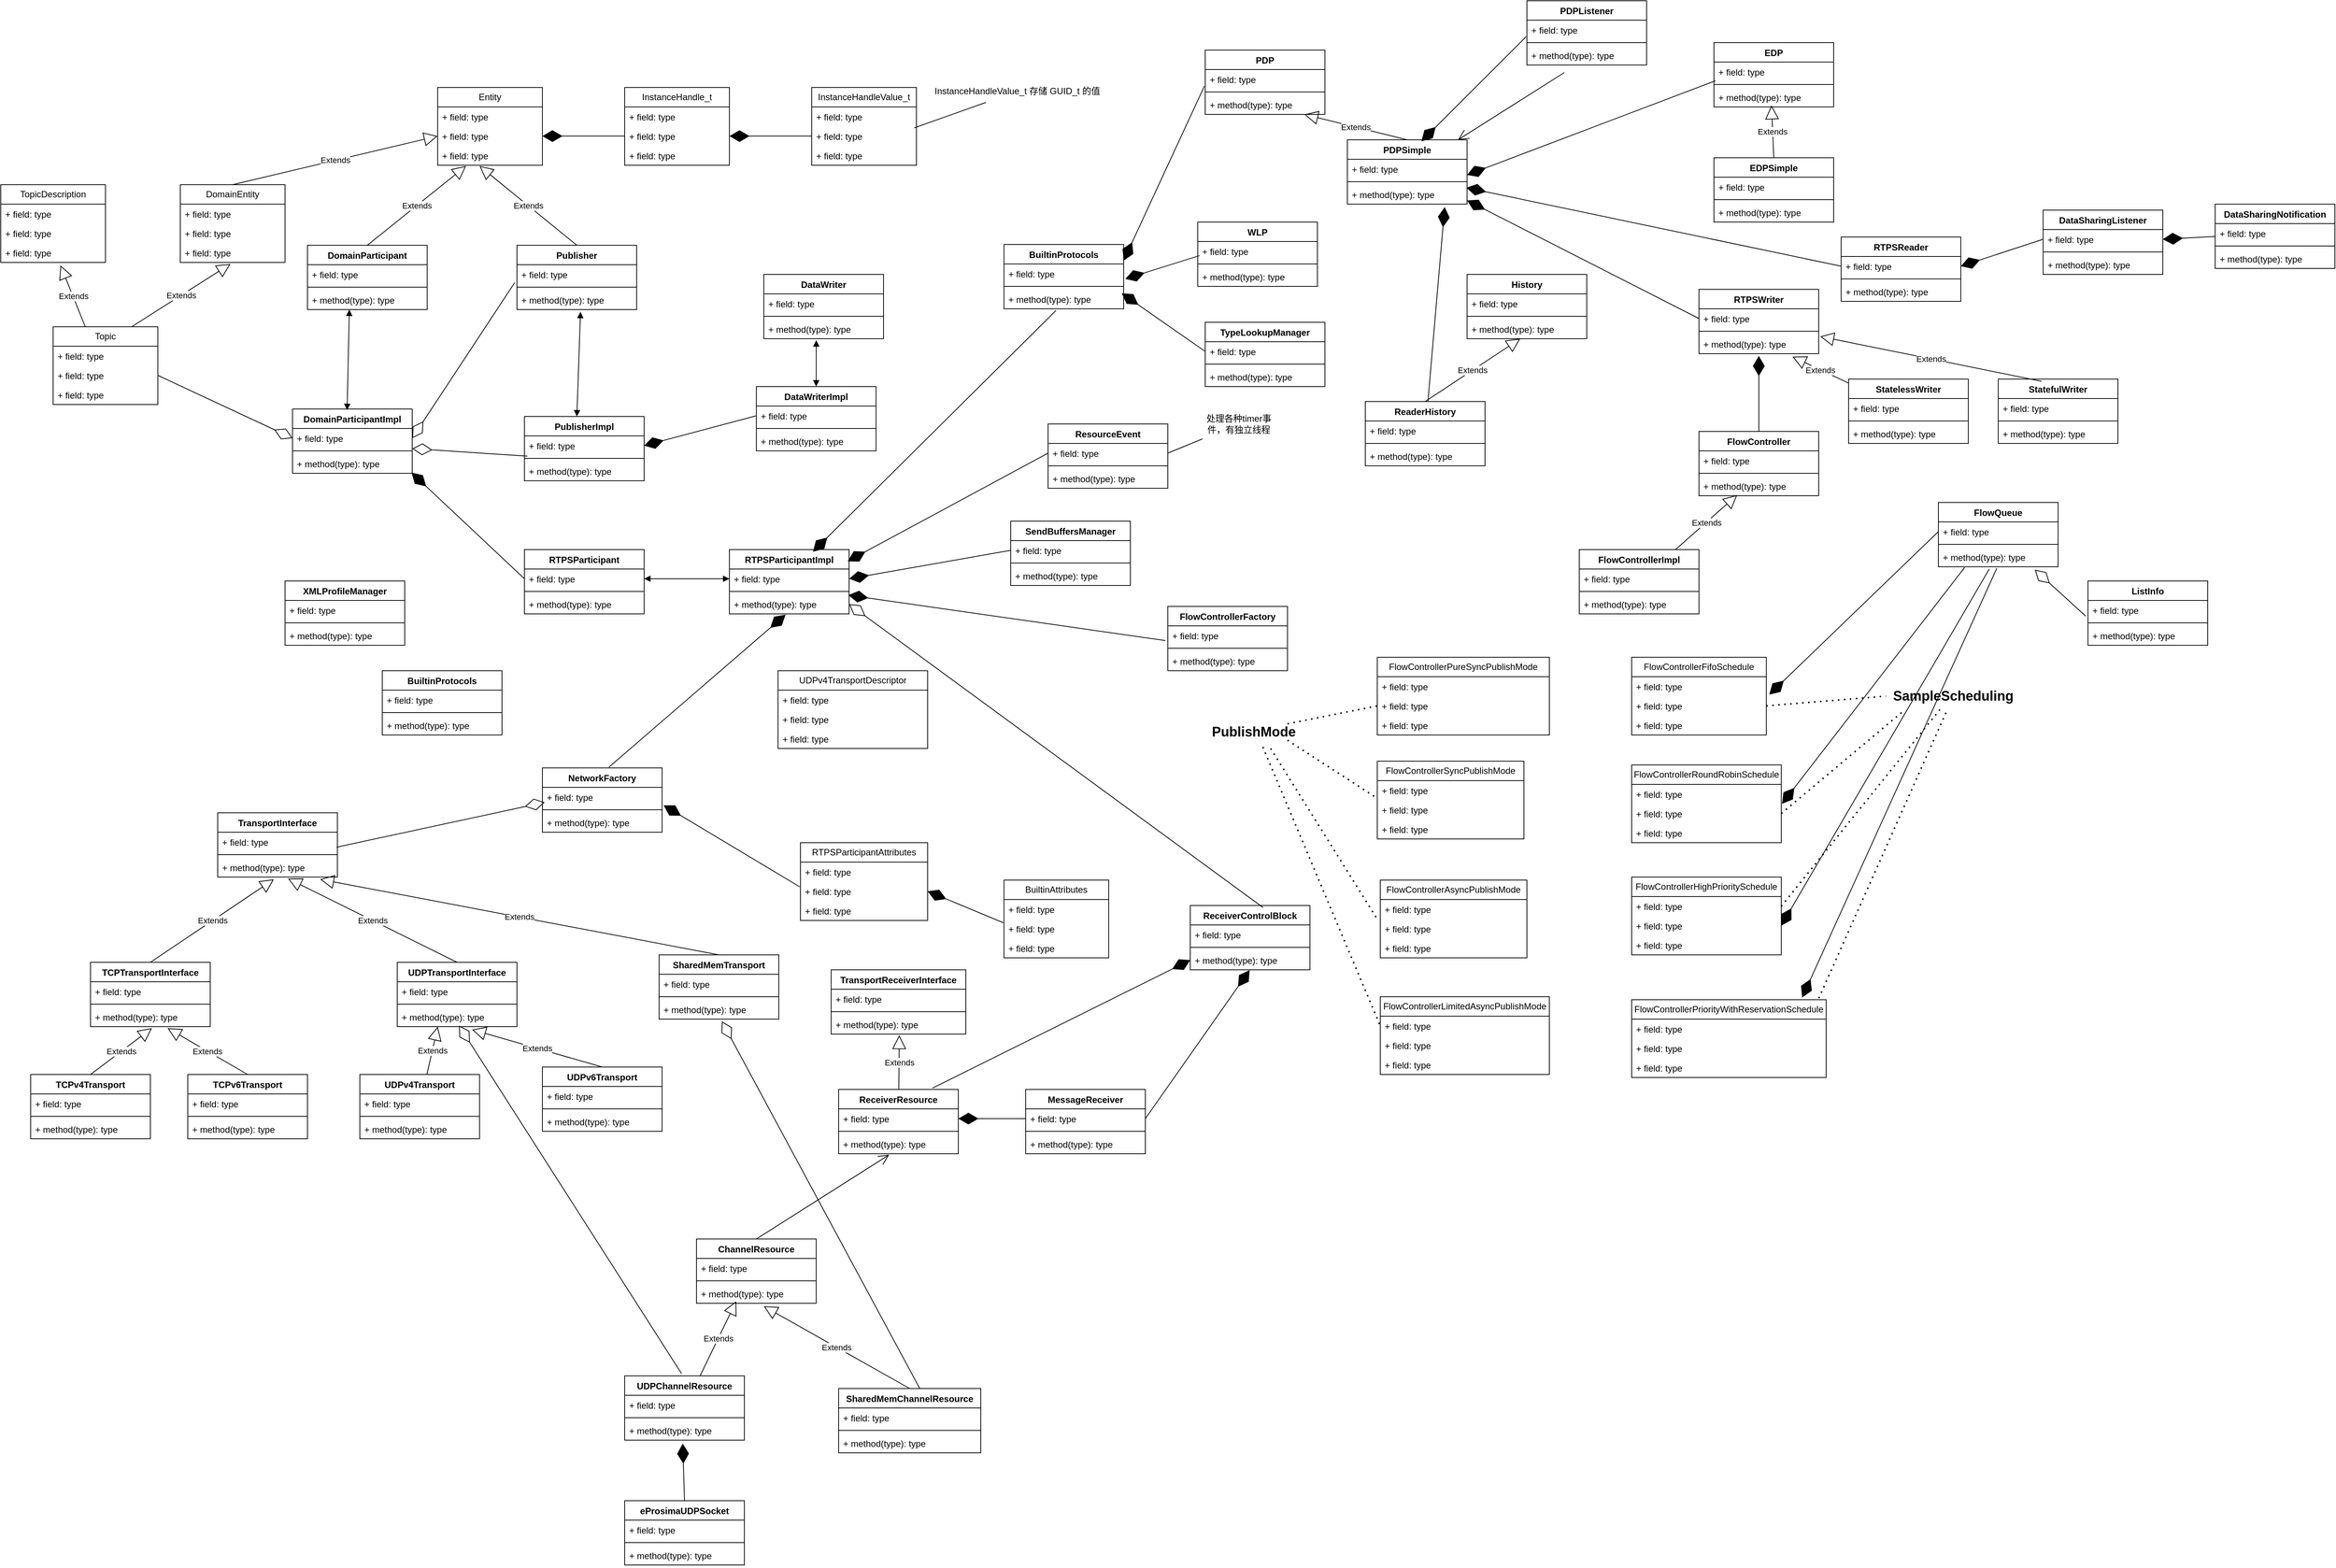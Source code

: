 <mxfile version="26.1.1">
  <diagram name="第 1 页" id="JwHs71ZHTI5wb8hJQkQ4">
    <mxGraphModel dx="2431" dy="2012" grid="1" gridSize="10" guides="1" tooltips="1" connect="1" arrows="1" fold="1" page="1" pageScale="1" pageWidth="827" pageHeight="1169" math="0" shadow="0">
      <root>
        <mxCell id="0" />
        <mxCell id="1" parent="0" />
        <mxCell id="kEe4nG8MeclWmOt-Qtie-5" value="BuiltinProtocols" style="swimlane;fontStyle=1;align=center;verticalAlign=top;childLayout=stackLayout;horizontal=1;startSize=26;horizontalStack=0;resizeParent=1;resizeParentMax=0;resizeLast=0;collapsible=1;marginBottom=0;whiteSpace=wrap;html=1;" parent="1" vertex="1">
          <mxGeometry x="340" y="810" width="160" height="86" as="geometry" />
        </mxCell>
        <mxCell id="kEe4nG8MeclWmOt-Qtie-6" value="+ field: type" style="text;strokeColor=none;fillColor=none;align=left;verticalAlign=top;spacingLeft=4;spacingRight=4;overflow=hidden;rotatable=0;points=[[0,0.5],[1,0.5]];portConstraint=eastwest;whiteSpace=wrap;html=1;" parent="kEe4nG8MeclWmOt-Qtie-5" vertex="1">
          <mxGeometry y="26" width="160" height="26" as="geometry" />
        </mxCell>
        <mxCell id="kEe4nG8MeclWmOt-Qtie-7" value="" style="line;strokeWidth=1;fillColor=none;align=left;verticalAlign=middle;spacingTop=-1;spacingLeft=3;spacingRight=3;rotatable=0;labelPosition=right;points=[];portConstraint=eastwest;strokeColor=inherit;" parent="kEe4nG8MeclWmOt-Qtie-5" vertex="1">
          <mxGeometry y="52" width="160" height="8" as="geometry" />
        </mxCell>
        <mxCell id="kEe4nG8MeclWmOt-Qtie-8" value="+ method(type): type" style="text;strokeColor=none;fillColor=none;align=left;verticalAlign=top;spacingLeft=4;spacingRight=4;overflow=hidden;rotatable=0;points=[[0,0.5],[1,0.5]];portConstraint=eastwest;whiteSpace=wrap;html=1;" parent="kEe4nG8MeclWmOt-Qtie-5" vertex="1">
          <mxGeometry y="60" width="160" height="26" as="geometry" />
        </mxCell>
        <mxCell id="kEe4nG8MeclWmOt-Qtie-9" value="BuiltinAttributes" style="swimlane;fontStyle=0;childLayout=stackLayout;horizontal=1;startSize=26;fillColor=none;horizontalStack=0;resizeParent=1;resizeParentMax=0;resizeLast=0;collapsible=1;marginBottom=0;whiteSpace=wrap;html=1;" parent="1" vertex="1">
          <mxGeometry x="1171" y="1090" width="140" height="104" as="geometry" />
        </mxCell>
        <mxCell id="kEe4nG8MeclWmOt-Qtie-10" value="+ field: type" style="text;strokeColor=none;fillColor=none;align=left;verticalAlign=top;spacingLeft=4;spacingRight=4;overflow=hidden;rotatable=0;points=[[0,0.5],[1,0.5]];portConstraint=eastwest;whiteSpace=wrap;html=1;" parent="kEe4nG8MeclWmOt-Qtie-9" vertex="1">
          <mxGeometry y="26" width="140" height="26" as="geometry" />
        </mxCell>
        <mxCell id="kEe4nG8MeclWmOt-Qtie-11" value="+ field: type" style="text;strokeColor=none;fillColor=none;align=left;verticalAlign=top;spacingLeft=4;spacingRight=4;overflow=hidden;rotatable=0;points=[[0,0.5],[1,0.5]];portConstraint=eastwest;whiteSpace=wrap;html=1;" parent="kEe4nG8MeclWmOt-Qtie-9" vertex="1">
          <mxGeometry y="52" width="140" height="26" as="geometry" />
        </mxCell>
        <mxCell id="kEe4nG8MeclWmOt-Qtie-12" value="+ field: type" style="text;strokeColor=none;fillColor=none;align=left;verticalAlign=top;spacingLeft=4;spacingRight=4;overflow=hidden;rotatable=0;points=[[0,0.5],[1,0.5]];portConstraint=eastwest;whiteSpace=wrap;html=1;" parent="kEe4nG8MeclWmOt-Qtie-9" vertex="1">
          <mxGeometry y="78" width="140" height="26" as="geometry" />
        </mxCell>
        <mxCell id="kEe4nG8MeclWmOt-Qtie-13" value="XMLProfileManager" style="swimlane;fontStyle=1;align=center;verticalAlign=top;childLayout=stackLayout;horizontal=1;startSize=26;horizontalStack=0;resizeParent=1;resizeParentMax=0;resizeLast=0;collapsible=1;marginBottom=0;whiteSpace=wrap;html=1;" parent="1" vertex="1">
          <mxGeometry x="210" y="690" width="160" height="86" as="geometry" />
        </mxCell>
        <mxCell id="kEe4nG8MeclWmOt-Qtie-14" value="+ field: type" style="text;strokeColor=none;fillColor=none;align=left;verticalAlign=top;spacingLeft=4;spacingRight=4;overflow=hidden;rotatable=0;points=[[0,0.5],[1,0.5]];portConstraint=eastwest;whiteSpace=wrap;html=1;" parent="kEe4nG8MeclWmOt-Qtie-13" vertex="1">
          <mxGeometry y="26" width="160" height="26" as="geometry" />
        </mxCell>
        <mxCell id="kEe4nG8MeclWmOt-Qtie-15" value="" style="line;strokeWidth=1;fillColor=none;align=left;verticalAlign=middle;spacingTop=-1;spacingLeft=3;spacingRight=3;rotatable=0;labelPosition=right;points=[];portConstraint=eastwest;strokeColor=inherit;" parent="kEe4nG8MeclWmOt-Qtie-13" vertex="1">
          <mxGeometry y="52" width="160" height="8" as="geometry" />
        </mxCell>
        <mxCell id="kEe4nG8MeclWmOt-Qtie-16" value="+ method(type): type" style="text;strokeColor=none;fillColor=none;align=left;verticalAlign=top;spacingLeft=4;spacingRight=4;overflow=hidden;rotatable=0;points=[[0,0.5],[1,0.5]];portConstraint=eastwest;whiteSpace=wrap;html=1;" parent="kEe4nG8MeclWmOt-Qtie-13" vertex="1">
          <mxGeometry y="60" width="160" height="26" as="geometry" />
        </mxCell>
        <mxCell id="kEe4nG8MeclWmOt-Qtie-17" value="DomainParticipantImpl" style="swimlane;fontStyle=1;align=center;verticalAlign=top;childLayout=stackLayout;horizontal=1;startSize=26;horizontalStack=0;resizeParent=1;resizeParentMax=0;resizeLast=0;collapsible=1;marginBottom=0;whiteSpace=wrap;html=1;" parent="1" vertex="1">
          <mxGeometry x="220" y="460" width="160" height="86" as="geometry" />
        </mxCell>
        <mxCell id="kEe4nG8MeclWmOt-Qtie-18" value="+ field: type" style="text;strokeColor=none;fillColor=none;align=left;verticalAlign=top;spacingLeft=4;spacingRight=4;overflow=hidden;rotatable=0;points=[[0,0.5],[1,0.5]];portConstraint=eastwest;whiteSpace=wrap;html=1;" parent="kEe4nG8MeclWmOt-Qtie-17" vertex="1">
          <mxGeometry y="26" width="160" height="26" as="geometry" />
        </mxCell>
        <mxCell id="kEe4nG8MeclWmOt-Qtie-19" value="" style="line;strokeWidth=1;fillColor=none;align=left;verticalAlign=middle;spacingTop=-1;spacingLeft=3;spacingRight=3;rotatable=0;labelPosition=right;points=[];portConstraint=eastwest;strokeColor=inherit;" parent="kEe4nG8MeclWmOt-Qtie-17" vertex="1">
          <mxGeometry y="52" width="160" height="8" as="geometry" />
        </mxCell>
        <mxCell id="kEe4nG8MeclWmOt-Qtie-20" value="+ method(type): type" style="text;strokeColor=none;fillColor=none;align=left;verticalAlign=top;spacingLeft=4;spacingRight=4;overflow=hidden;rotatable=0;points=[[0,0.5],[1,0.5]];portConstraint=eastwest;whiteSpace=wrap;html=1;" parent="kEe4nG8MeclWmOt-Qtie-17" vertex="1">
          <mxGeometry y="60" width="160" height="26" as="geometry" />
        </mxCell>
        <mxCell id="kEe4nG8MeclWmOt-Qtie-21" value="DomainParticipant" style="swimlane;fontStyle=1;align=center;verticalAlign=top;childLayout=stackLayout;horizontal=1;startSize=26;horizontalStack=0;resizeParent=1;resizeParentMax=0;resizeLast=0;collapsible=1;marginBottom=0;whiteSpace=wrap;html=1;" parent="1" vertex="1">
          <mxGeometry x="240" y="241" width="160" height="86" as="geometry" />
        </mxCell>
        <mxCell id="kEe4nG8MeclWmOt-Qtie-22" value="+ field: type" style="text;strokeColor=none;fillColor=none;align=left;verticalAlign=top;spacingLeft=4;spacingRight=4;overflow=hidden;rotatable=0;points=[[0,0.5],[1,0.5]];portConstraint=eastwest;whiteSpace=wrap;html=1;" parent="kEe4nG8MeclWmOt-Qtie-21" vertex="1">
          <mxGeometry y="26" width="160" height="26" as="geometry" />
        </mxCell>
        <mxCell id="kEe4nG8MeclWmOt-Qtie-23" value="" style="line;strokeWidth=1;fillColor=none;align=left;verticalAlign=middle;spacingTop=-1;spacingLeft=3;spacingRight=3;rotatable=0;labelPosition=right;points=[];portConstraint=eastwest;strokeColor=inherit;" parent="kEe4nG8MeclWmOt-Qtie-21" vertex="1">
          <mxGeometry y="52" width="160" height="8" as="geometry" />
        </mxCell>
        <mxCell id="kEe4nG8MeclWmOt-Qtie-24" value="+ method(type): type" style="text;strokeColor=none;fillColor=none;align=left;verticalAlign=top;spacingLeft=4;spacingRight=4;overflow=hidden;rotatable=0;points=[[0,0.5],[1,0.5]];portConstraint=eastwest;whiteSpace=wrap;html=1;" parent="kEe4nG8MeclWmOt-Qtie-21" vertex="1">
          <mxGeometry y="60" width="160" height="26" as="geometry" />
        </mxCell>
        <mxCell id="kEe4nG8MeclWmOt-Qtie-26" value="Entity" style="swimlane;fontStyle=0;childLayout=stackLayout;horizontal=1;startSize=26;fillColor=none;horizontalStack=0;resizeParent=1;resizeParentMax=0;resizeLast=0;collapsible=1;marginBottom=0;whiteSpace=wrap;html=1;" parent="1" vertex="1">
          <mxGeometry x="414" y="30" width="140" height="104" as="geometry" />
        </mxCell>
        <mxCell id="kEe4nG8MeclWmOt-Qtie-27" value="+ field: type" style="text;strokeColor=none;fillColor=none;align=left;verticalAlign=top;spacingLeft=4;spacingRight=4;overflow=hidden;rotatable=0;points=[[0,0.5],[1,0.5]];portConstraint=eastwest;whiteSpace=wrap;html=1;" parent="kEe4nG8MeclWmOt-Qtie-26" vertex="1">
          <mxGeometry y="26" width="140" height="26" as="geometry" />
        </mxCell>
        <mxCell id="kEe4nG8MeclWmOt-Qtie-28" value="+ field: type" style="text;strokeColor=none;fillColor=none;align=left;verticalAlign=top;spacingLeft=4;spacingRight=4;overflow=hidden;rotatable=0;points=[[0,0.5],[1,0.5]];portConstraint=eastwest;whiteSpace=wrap;html=1;" parent="kEe4nG8MeclWmOt-Qtie-26" vertex="1">
          <mxGeometry y="52" width="140" height="26" as="geometry" />
        </mxCell>
        <mxCell id="kEe4nG8MeclWmOt-Qtie-29" value="+ field: type" style="text;strokeColor=none;fillColor=none;align=left;verticalAlign=top;spacingLeft=4;spacingRight=4;overflow=hidden;rotatable=0;points=[[0,0.5],[1,0.5]];portConstraint=eastwest;whiteSpace=wrap;html=1;" parent="kEe4nG8MeclWmOt-Qtie-26" vertex="1">
          <mxGeometry y="78" width="140" height="26" as="geometry" />
        </mxCell>
        <mxCell id="kEe4nG8MeclWmOt-Qtie-30" value="Extends" style="endArrow=block;endSize=16;endFill=0;html=1;rounded=0;entryX=0.271;entryY=1.038;entryDx=0;entryDy=0;entryPerimeter=0;exitX=0.5;exitY=0;exitDx=0;exitDy=0;" parent="1" source="kEe4nG8MeclWmOt-Qtie-21" target="kEe4nG8MeclWmOt-Qtie-29" edge="1">
          <mxGeometry width="160" relative="1" as="geometry">
            <mxPoint x="10" y="170" as="sourcePoint" />
            <mxPoint x="170" y="170" as="targetPoint" />
          </mxGeometry>
        </mxCell>
        <mxCell id="kEe4nG8MeclWmOt-Qtie-31" value="InstanceHandle_t" style="swimlane;fontStyle=0;childLayout=stackLayout;horizontal=1;startSize=26;fillColor=none;horizontalStack=0;resizeParent=1;resizeParentMax=0;resizeLast=0;collapsible=1;marginBottom=0;whiteSpace=wrap;html=1;" parent="1" vertex="1">
          <mxGeometry x="664" y="30" width="140" height="104" as="geometry" />
        </mxCell>
        <mxCell id="kEe4nG8MeclWmOt-Qtie-32" value="+ field: type" style="text;strokeColor=none;fillColor=none;align=left;verticalAlign=top;spacingLeft=4;spacingRight=4;overflow=hidden;rotatable=0;points=[[0,0.5],[1,0.5]];portConstraint=eastwest;whiteSpace=wrap;html=1;" parent="kEe4nG8MeclWmOt-Qtie-31" vertex="1">
          <mxGeometry y="26" width="140" height="26" as="geometry" />
        </mxCell>
        <mxCell id="kEe4nG8MeclWmOt-Qtie-33" value="+ field: type" style="text;strokeColor=none;fillColor=none;align=left;verticalAlign=top;spacingLeft=4;spacingRight=4;overflow=hidden;rotatable=0;points=[[0,0.5],[1,0.5]];portConstraint=eastwest;whiteSpace=wrap;html=1;" parent="kEe4nG8MeclWmOt-Qtie-31" vertex="1">
          <mxGeometry y="52" width="140" height="26" as="geometry" />
        </mxCell>
        <mxCell id="kEe4nG8MeclWmOt-Qtie-34" value="+ field: type" style="text;strokeColor=none;fillColor=none;align=left;verticalAlign=top;spacingLeft=4;spacingRight=4;overflow=hidden;rotatable=0;points=[[0,0.5],[1,0.5]];portConstraint=eastwest;whiteSpace=wrap;html=1;" parent="kEe4nG8MeclWmOt-Qtie-31" vertex="1">
          <mxGeometry y="78" width="140" height="26" as="geometry" />
        </mxCell>
        <mxCell id="kEe4nG8MeclWmOt-Qtie-35" value="InstanceHandleValue_t" style="swimlane;fontStyle=0;childLayout=stackLayout;horizontal=1;startSize=26;fillColor=none;horizontalStack=0;resizeParent=1;resizeParentMax=0;resizeLast=0;collapsible=1;marginBottom=0;whiteSpace=wrap;html=1;" parent="1" vertex="1">
          <mxGeometry x="914" y="30" width="140" height="104" as="geometry" />
        </mxCell>
        <mxCell id="kEe4nG8MeclWmOt-Qtie-36" value="+ field: type" style="text;strokeColor=none;fillColor=none;align=left;verticalAlign=top;spacingLeft=4;spacingRight=4;overflow=hidden;rotatable=0;points=[[0,0.5],[1,0.5]];portConstraint=eastwest;whiteSpace=wrap;html=1;" parent="kEe4nG8MeclWmOt-Qtie-35" vertex="1">
          <mxGeometry y="26" width="140" height="26" as="geometry" />
        </mxCell>
        <mxCell id="kEe4nG8MeclWmOt-Qtie-37" value="+ field: type" style="text;strokeColor=none;fillColor=none;align=left;verticalAlign=top;spacingLeft=4;spacingRight=4;overflow=hidden;rotatable=0;points=[[0,0.5],[1,0.5]];portConstraint=eastwest;whiteSpace=wrap;html=1;" parent="kEe4nG8MeclWmOt-Qtie-35" vertex="1">
          <mxGeometry y="52" width="140" height="26" as="geometry" />
        </mxCell>
        <mxCell id="kEe4nG8MeclWmOt-Qtie-38" value="+ field: type" style="text;strokeColor=none;fillColor=none;align=left;verticalAlign=top;spacingLeft=4;spacingRight=4;overflow=hidden;rotatable=0;points=[[0,0.5],[1,0.5]];portConstraint=eastwest;whiteSpace=wrap;html=1;" parent="kEe4nG8MeclWmOt-Qtie-35" vertex="1">
          <mxGeometry y="78" width="140" height="26" as="geometry" />
        </mxCell>
        <mxCell id="kEe4nG8MeclWmOt-Qtie-39" value="" style="endArrow=diamondThin;endFill=1;endSize=24;html=1;rounded=0;exitX=0;exitY=0.5;exitDx=0;exitDy=0;entryX=1;entryY=0.5;entryDx=0;entryDy=0;" parent="1" source="kEe4nG8MeclWmOt-Qtie-33" target="kEe4nG8MeclWmOt-Qtie-28" edge="1">
          <mxGeometry width="160" relative="1" as="geometry">
            <mxPoint x="494" y="170" as="sourcePoint" />
            <mxPoint x="654" y="170" as="targetPoint" />
          </mxGeometry>
        </mxCell>
        <mxCell id="kEe4nG8MeclWmOt-Qtie-40" value="" style="endArrow=diamondThin;endFill=1;endSize=24;html=1;rounded=0;exitX=0;exitY=0.5;exitDx=0;exitDy=0;entryX=1;entryY=0.5;entryDx=0;entryDy=0;" parent="1" source="kEe4nG8MeclWmOt-Qtie-37" target="kEe4nG8MeclWmOt-Qtie-33" edge="1">
          <mxGeometry width="160" relative="1" as="geometry">
            <mxPoint x="934" y="160" as="sourcePoint" />
            <mxPoint x="824" y="160" as="targetPoint" />
          </mxGeometry>
        </mxCell>
        <mxCell id="kEe4nG8MeclWmOt-Qtie-41" value="InstanceHandleValue_t 存储 GUID_t 的值" style="text;html=1;align=center;verticalAlign=middle;whiteSpace=wrap;rounded=0;" parent="1" vertex="1">
          <mxGeometry x="1074" y="20" width="230" height="30" as="geometry" />
        </mxCell>
        <mxCell id="kEe4nG8MeclWmOt-Qtie-42" value="" style="endArrow=none;html=1;rounded=0;exitX=0.979;exitY=0.077;exitDx=0;exitDy=0;exitPerimeter=0;" parent="1" source="kEe4nG8MeclWmOt-Qtie-37" target="kEe4nG8MeclWmOt-Qtie-41" edge="1">
          <mxGeometry width="50" height="50" relative="1" as="geometry">
            <mxPoint x="664" y="100" as="sourcePoint" />
            <mxPoint x="714" y="50" as="targetPoint" />
          </mxGeometry>
        </mxCell>
        <mxCell id="kEe4nG8MeclWmOt-Qtie-43" value="Topic" style="swimlane;fontStyle=0;childLayout=stackLayout;horizontal=1;startSize=26;fillColor=none;horizontalStack=0;resizeParent=1;resizeParentMax=0;resizeLast=0;collapsible=1;marginBottom=0;whiteSpace=wrap;html=1;" parent="1" vertex="1">
          <mxGeometry x="-100" y="350" width="140" height="104" as="geometry" />
        </mxCell>
        <mxCell id="kEe4nG8MeclWmOt-Qtie-44" value="+ field: type" style="text;strokeColor=none;fillColor=none;align=left;verticalAlign=top;spacingLeft=4;spacingRight=4;overflow=hidden;rotatable=0;points=[[0,0.5],[1,0.5]];portConstraint=eastwest;whiteSpace=wrap;html=1;" parent="kEe4nG8MeclWmOt-Qtie-43" vertex="1">
          <mxGeometry y="26" width="140" height="26" as="geometry" />
        </mxCell>
        <mxCell id="kEe4nG8MeclWmOt-Qtie-45" value="+ field: type" style="text;strokeColor=none;fillColor=none;align=left;verticalAlign=top;spacingLeft=4;spacingRight=4;overflow=hidden;rotatable=0;points=[[0,0.5],[1,0.5]];portConstraint=eastwest;whiteSpace=wrap;html=1;" parent="kEe4nG8MeclWmOt-Qtie-43" vertex="1">
          <mxGeometry y="52" width="140" height="26" as="geometry" />
        </mxCell>
        <mxCell id="kEe4nG8MeclWmOt-Qtie-46" value="+ field: type" style="text;strokeColor=none;fillColor=none;align=left;verticalAlign=top;spacingLeft=4;spacingRight=4;overflow=hidden;rotatable=0;points=[[0,0.5],[1,0.5]];portConstraint=eastwest;whiteSpace=wrap;html=1;" parent="kEe4nG8MeclWmOt-Qtie-43" vertex="1">
          <mxGeometry y="78" width="140" height="26" as="geometry" />
        </mxCell>
        <mxCell id="kEe4nG8MeclWmOt-Qtie-47" value="DomainEntity" style="swimlane;fontStyle=0;childLayout=stackLayout;horizontal=1;startSize=26;fillColor=none;horizontalStack=0;resizeParent=1;resizeParentMax=0;resizeLast=0;collapsible=1;marginBottom=0;whiteSpace=wrap;html=1;" parent="1" vertex="1">
          <mxGeometry x="70" y="160" width="140" height="104" as="geometry" />
        </mxCell>
        <mxCell id="kEe4nG8MeclWmOt-Qtie-48" value="+ field: type" style="text;strokeColor=none;fillColor=none;align=left;verticalAlign=top;spacingLeft=4;spacingRight=4;overflow=hidden;rotatable=0;points=[[0,0.5],[1,0.5]];portConstraint=eastwest;whiteSpace=wrap;html=1;" parent="kEe4nG8MeclWmOt-Qtie-47" vertex="1">
          <mxGeometry y="26" width="140" height="26" as="geometry" />
        </mxCell>
        <mxCell id="kEe4nG8MeclWmOt-Qtie-49" value="+ field: type" style="text;strokeColor=none;fillColor=none;align=left;verticalAlign=top;spacingLeft=4;spacingRight=4;overflow=hidden;rotatable=0;points=[[0,0.5],[1,0.5]];portConstraint=eastwest;whiteSpace=wrap;html=1;" parent="kEe4nG8MeclWmOt-Qtie-47" vertex="1">
          <mxGeometry y="52" width="140" height="26" as="geometry" />
        </mxCell>
        <mxCell id="kEe4nG8MeclWmOt-Qtie-50" value="+ field: type" style="text;strokeColor=none;fillColor=none;align=left;verticalAlign=top;spacingLeft=4;spacingRight=4;overflow=hidden;rotatable=0;points=[[0,0.5],[1,0.5]];portConstraint=eastwest;whiteSpace=wrap;html=1;" parent="kEe4nG8MeclWmOt-Qtie-47" vertex="1">
          <mxGeometry y="78" width="140" height="26" as="geometry" />
        </mxCell>
        <mxCell id="kEe4nG8MeclWmOt-Qtie-51" value="Extends" style="endArrow=block;endSize=16;endFill=0;html=1;rounded=0;entryX=0;entryY=0.5;entryDx=0;entryDy=0;exitX=0.5;exitY=0;exitDx=0;exitDy=0;" parent="1" source="kEe4nG8MeclWmOt-Qtie-47" target="kEe4nG8MeclWmOt-Qtie-28" edge="1">
          <mxGeometry width="160" relative="1" as="geometry">
            <mxPoint x="470" y="260" as="sourcePoint" />
            <mxPoint x="495" y="147" as="targetPoint" />
          </mxGeometry>
        </mxCell>
        <mxCell id="kEe4nG8MeclWmOt-Qtie-52" value="TopicDescription" style="swimlane;fontStyle=0;childLayout=stackLayout;horizontal=1;startSize=26;fillColor=none;horizontalStack=0;resizeParent=1;resizeParentMax=0;resizeLast=0;collapsible=1;marginBottom=0;whiteSpace=wrap;html=1;" parent="1" vertex="1">
          <mxGeometry x="-170" y="160" width="140" height="104" as="geometry" />
        </mxCell>
        <mxCell id="kEe4nG8MeclWmOt-Qtie-53" value="+ field: type" style="text;strokeColor=none;fillColor=none;align=left;verticalAlign=top;spacingLeft=4;spacingRight=4;overflow=hidden;rotatable=0;points=[[0,0.5],[1,0.5]];portConstraint=eastwest;whiteSpace=wrap;html=1;" parent="kEe4nG8MeclWmOt-Qtie-52" vertex="1">
          <mxGeometry y="26" width="140" height="26" as="geometry" />
        </mxCell>
        <mxCell id="kEe4nG8MeclWmOt-Qtie-54" value="+ field: type" style="text;strokeColor=none;fillColor=none;align=left;verticalAlign=top;spacingLeft=4;spacingRight=4;overflow=hidden;rotatable=0;points=[[0,0.5],[1,0.5]];portConstraint=eastwest;whiteSpace=wrap;html=1;" parent="kEe4nG8MeclWmOt-Qtie-52" vertex="1">
          <mxGeometry y="52" width="140" height="26" as="geometry" />
        </mxCell>
        <mxCell id="kEe4nG8MeclWmOt-Qtie-55" value="+ field: type" style="text;strokeColor=none;fillColor=none;align=left;verticalAlign=top;spacingLeft=4;spacingRight=4;overflow=hidden;rotatable=0;points=[[0,0.5],[1,0.5]];portConstraint=eastwest;whiteSpace=wrap;html=1;" parent="kEe4nG8MeclWmOt-Qtie-52" vertex="1">
          <mxGeometry y="78" width="140" height="26" as="geometry" />
        </mxCell>
        <mxCell id="kEe4nG8MeclWmOt-Qtie-56" value="Extends" style="endArrow=block;endSize=16;endFill=0;html=1;rounded=0;entryX=0.479;entryY=1.077;entryDx=0;entryDy=0;entryPerimeter=0;exitX=0.75;exitY=0;exitDx=0;exitDy=0;" parent="1" source="kEe4nG8MeclWmOt-Qtie-43" target="kEe4nG8MeclWmOt-Qtie-50" edge="1">
          <mxGeometry width="160" relative="1" as="geometry">
            <mxPoint x="-112.5" y="403" as="sourcePoint" />
            <mxPoint x="-87.5" y="290" as="targetPoint" />
          </mxGeometry>
        </mxCell>
        <mxCell id="kEe4nG8MeclWmOt-Qtie-57" value="Extends" style="endArrow=block;endSize=16;endFill=0;html=1;rounded=0;entryX=0.571;entryY=1.154;entryDx=0;entryDy=0;entryPerimeter=0;exitX=0.307;exitY=0;exitDx=0;exitDy=0;exitPerimeter=0;" parent="1" source="kEe4nG8MeclWmOt-Qtie-43" target="kEe4nG8MeclWmOt-Qtie-55" edge="1">
          <mxGeometry width="160" relative="1" as="geometry">
            <mxPoint x="-102.5" y="413" as="sourcePoint" />
            <mxPoint x="-77.5" y="300" as="targetPoint" />
          </mxGeometry>
        </mxCell>
        <mxCell id="kEe4nG8MeclWmOt-Qtie-62" value="Extends" style="endArrow=block;endSize=16;endFill=0;html=1;rounded=0;exitX=0.5;exitY=0;exitDx=0;exitDy=0;entryX=0.4;entryY=1.038;entryDx=0;entryDy=0;entryPerimeter=0;" parent="1" source="kEe4nG8MeclWmOt-Qtie-73" target="kEe4nG8MeclWmOt-Qtie-29" edge="1">
          <mxGeometry width="160" relative="1" as="geometry">
            <mxPoint x="426.06" y="368.024" as="sourcePoint" />
            <mxPoint x="475" y="220" as="targetPoint" />
          </mxGeometry>
        </mxCell>
        <mxCell id="kEe4nG8MeclWmOt-Qtie-67" value="" style="endArrow=block;startArrow=block;endFill=1;startFill=1;html=1;rounded=0;exitX=0.531;exitY=1.115;exitDx=0;exitDy=0;entryX=0.438;entryY=0;entryDx=0;entryDy=0;exitPerimeter=0;entryPerimeter=0;" parent="1" source="kEe4nG8MeclWmOt-Qtie-76" target="kEe4nG8MeclWmOt-Qtie-69" edge="1">
          <mxGeometry width="160" relative="1" as="geometry">
            <mxPoint x="520" y="435" as="sourcePoint" />
            <mxPoint x="600" y="435" as="targetPoint" />
          </mxGeometry>
        </mxCell>
        <mxCell id="kEe4nG8MeclWmOt-Qtie-68" value="" style="endArrow=diamondThin;endFill=0;endSize=24;html=1;rounded=0;entryX=0;entryY=0.5;entryDx=0;entryDy=0;exitX=1;exitY=0.5;exitDx=0;exitDy=0;" parent="1" source="kEe4nG8MeclWmOt-Qtie-45" target="kEe4nG8MeclWmOt-Qtie-18" edge="1">
          <mxGeometry width="160" relative="1" as="geometry">
            <mxPoint x="680" y="310" as="sourcePoint" />
            <mxPoint x="840" y="310" as="targetPoint" />
          </mxGeometry>
        </mxCell>
        <mxCell id="kEe4nG8MeclWmOt-Qtie-69" value="PublisherImpl" style="swimlane;fontStyle=1;align=center;verticalAlign=top;childLayout=stackLayout;horizontal=1;startSize=26;horizontalStack=0;resizeParent=1;resizeParentMax=0;resizeLast=0;collapsible=1;marginBottom=0;whiteSpace=wrap;html=1;" parent="1" vertex="1">
          <mxGeometry x="530" y="470" width="160" height="86" as="geometry" />
        </mxCell>
        <mxCell id="kEe4nG8MeclWmOt-Qtie-70" value="+ field: type" style="text;strokeColor=none;fillColor=none;align=left;verticalAlign=top;spacingLeft=4;spacingRight=4;overflow=hidden;rotatable=0;points=[[0,0.5],[1,0.5]];portConstraint=eastwest;whiteSpace=wrap;html=1;" parent="kEe4nG8MeclWmOt-Qtie-69" vertex="1">
          <mxGeometry y="26" width="160" height="26" as="geometry" />
        </mxCell>
        <mxCell id="kEe4nG8MeclWmOt-Qtie-71" value="" style="line;strokeWidth=1;fillColor=none;align=left;verticalAlign=middle;spacingTop=-1;spacingLeft=3;spacingRight=3;rotatable=0;labelPosition=right;points=[];portConstraint=eastwest;strokeColor=inherit;" parent="kEe4nG8MeclWmOt-Qtie-69" vertex="1">
          <mxGeometry y="52" width="160" height="8" as="geometry" />
        </mxCell>
        <mxCell id="kEe4nG8MeclWmOt-Qtie-72" value="+ method(type): type" style="text;strokeColor=none;fillColor=none;align=left;verticalAlign=top;spacingLeft=4;spacingRight=4;overflow=hidden;rotatable=0;points=[[0,0.5],[1,0.5]];portConstraint=eastwest;whiteSpace=wrap;html=1;" parent="kEe4nG8MeclWmOt-Qtie-69" vertex="1">
          <mxGeometry y="60" width="160" height="26" as="geometry" />
        </mxCell>
        <mxCell id="kEe4nG8MeclWmOt-Qtie-73" value="Publisher" style="swimlane;fontStyle=1;align=center;verticalAlign=top;childLayout=stackLayout;horizontal=1;startSize=26;horizontalStack=0;resizeParent=1;resizeParentMax=0;resizeLast=0;collapsible=1;marginBottom=0;whiteSpace=wrap;html=1;" parent="1" vertex="1">
          <mxGeometry x="520" y="241" width="160" height="86" as="geometry" />
        </mxCell>
        <mxCell id="kEe4nG8MeclWmOt-Qtie-74" value="+ field: type" style="text;strokeColor=none;fillColor=none;align=left;verticalAlign=top;spacingLeft=4;spacingRight=4;overflow=hidden;rotatable=0;points=[[0,0.5],[1,0.5]];portConstraint=eastwest;whiteSpace=wrap;html=1;" parent="kEe4nG8MeclWmOt-Qtie-73" vertex="1">
          <mxGeometry y="26" width="160" height="26" as="geometry" />
        </mxCell>
        <mxCell id="kEe4nG8MeclWmOt-Qtie-75" value="" style="line;strokeWidth=1;fillColor=none;align=left;verticalAlign=middle;spacingTop=-1;spacingLeft=3;spacingRight=3;rotatable=0;labelPosition=right;points=[];portConstraint=eastwest;strokeColor=inherit;" parent="kEe4nG8MeclWmOt-Qtie-73" vertex="1">
          <mxGeometry y="52" width="160" height="8" as="geometry" />
        </mxCell>
        <mxCell id="kEe4nG8MeclWmOt-Qtie-76" value="+ method(type): type" style="text;strokeColor=none;fillColor=none;align=left;verticalAlign=top;spacingLeft=4;spacingRight=4;overflow=hidden;rotatable=0;points=[[0,0.5],[1,0.5]];portConstraint=eastwest;whiteSpace=wrap;html=1;" parent="kEe4nG8MeclWmOt-Qtie-73" vertex="1">
          <mxGeometry y="60" width="160" height="26" as="geometry" />
        </mxCell>
        <mxCell id="kEe4nG8MeclWmOt-Qtie-77" value="" style="endArrow=block;startArrow=block;endFill=1;startFill=1;html=1;rounded=0;exitX=0.35;exitY=1;exitDx=0;exitDy=0;entryX=0.456;entryY=0.017;entryDx=0;entryDy=0;exitPerimeter=0;entryPerimeter=0;" parent="1" source="kEe4nG8MeclWmOt-Qtie-24" target="kEe4nG8MeclWmOt-Qtie-17" edge="1">
          <mxGeometry width="160" relative="1" as="geometry">
            <mxPoint x="240" y="280" as="sourcePoint" />
            <mxPoint x="230" y="449" as="targetPoint" />
          </mxGeometry>
        </mxCell>
        <mxCell id="kEe4nG8MeclWmOt-Qtie-79" value="" style="endArrow=diamondThin;endFill=0;endSize=24;html=1;rounded=0;entryX=1;entryY=0.5;entryDx=0;entryDy=0;exitX=-0.019;exitY=0.923;exitDx=0;exitDy=0;exitPerimeter=0;" parent="1" source="kEe4nG8MeclWmOt-Qtie-74" target="kEe4nG8MeclWmOt-Qtie-18" edge="1">
          <mxGeometry width="160" relative="1" as="geometry">
            <mxPoint x="50" y="425" as="sourcePoint" />
            <mxPoint x="230" y="509" as="targetPoint" />
          </mxGeometry>
        </mxCell>
        <mxCell id="kEe4nG8MeclWmOt-Qtie-80" value="" style="endArrow=diamondThin;endFill=0;endSize=24;html=1;rounded=0;entryX=1;entryY=1.038;entryDx=0;entryDy=0;exitX=0.025;exitY=1.038;exitDx=0;exitDy=0;exitPerimeter=0;entryPerimeter=0;" parent="1" source="kEe4nG8MeclWmOt-Qtie-70" target="kEe4nG8MeclWmOt-Qtie-18" edge="1">
          <mxGeometry width="160" relative="1" as="geometry">
            <mxPoint x="536" y="301" as="sourcePoint" />
            <mxPoint x="390" y="509" as="targetPoint" />
          </mxGeometry>
        </mxCell>
        <mxCell id="kEe4nG8MeclWmOt-Qtie-81" value="DataWriterImpl" style="swimlane;fontStyle=1;align=center;verticalAlign=top;childLayout=stackLayout;horizontal=1;startSize=26;horizontalStack=0;resizeParent=1;resizeParentMax=0;resizeLast=0;collapsible=1;marginBottom=0;whiteSpace=wrap;html=1;" parent="1" vertex="1">
          <mxGeometry x="840" y="430" width="160" height="86" as="geometry" />
        </mxCell>
        <mxCell id="kEe4nG8MeclWmOt-Qtie-82" value="+ field: type" style="text;strokeColor=none;fillColor=none;align=left;verticalAlign=top;spacingLeft=4;spacingRight=4;overflow=hidden;rotatable=0;points=[[0,0.5],[1,0.5]];portConstraint=eastwest;whiteSpace=wrap;html=1;" parent="kEe4nG8MeclWmOt-Qtie-81" vertex="1">
          <mxGeometry y="26" width="160" height="26" as="geometry" />
        </mxCell>
        <mxCell id="kEe4nG8MeclWmOt-Qtie-83" value="" style="line;strokeWidth=1;fillColor=none;align=left;verticalAlign=middle;spacingTop=-1;spacingLeft=3;spacingRight=3;rotatable=0;labelPosition=right;points=[];portConstraint=eastwest;strokeColor=inherit;" parent="kEe4nG8MeclWmOt-Qtie-81" vertex="1">
          <mxGeometry y="52" width="160" height="8" as="geometry" />
        </mxCell>
        <mxCell id="kEe4nG8MeclWmOt-Qtie-84" value="+ method(type): type" style="text;strokeColor=none;fillColor=none;align=left;verticalAlign=top;spacingLeft=4;spacingRight=4;overflow=hidden;rotatable=0;points=[[0,0.5],[1,0.5]];portConstraint=eastwest;whiteSpace=wrap;html=1;" parent="kEe4nG8MeclWmOt-Qtie-81" vertex="1">
          <mxGeometry y="60" width="160" height="26" as="geometry" />
        </mxCell>
        <mxCell id="kEe4nG8MeclWmOt-Qtie-85" value="DataWriter" style="swimlane;fontStyle=1;align=center;verticalAlign=top;childLayout=stackLayout;horizontal=1;startSize=26;horizontalStack=0;resizeParent=1;resizeParentMax=0;resizeLast=0;collapsible=1;marginBottom=0;whiteSpace=wrap;html=1;" parent="1" vertex="1">
          <mxGeometry x="850" y="280" width="160" height="86" as="geometry" />
        </mxCell>
        <mxCell id="kEe4nG8MeclWmOt-Qtie-86" value="+ field: type" style="text;strokeColor=none;fillColor=none;align=left;verticalAlign=top;spacingLeft=4;spacingRight=4;overflow=hidden;rotatable=0;points=[[0,0.5],[1,0.5]];portConstraint=eastwest;whiteSpace=wrap;html=1;" parent="kEe4nG8MeclWmOt-Qtie-85" vertex="1">
          <mxGeometry y="26" width="160" height="26" as="geometry" />
        </mxCell>
        <mxCell id="kEe4nG8MeclWmOt-Qtie-87" value="" style="line;strokeWidth=1;fillColor=none;align=left;verticalAlign=middle;spacingTop=-1;spacingLeft=3;spacingRight=3;rotatable=0;labelPosition=right;points=[];portConstraint=eastwest;strokeColor=inherit;" parent="kEe4nG8MeclWmOt-Qtie-85" vertex="1">
          <mxGeometry y="52" width="160" height="8" as="geometry" />
        </mxCell>
        <mxCell id="kEe4nG8MeclWmOt-Qtie-88" value="+ method(type): type" style="text;strokeColor=none;fillColor=none;align=left;verticalAlign=top;spacingLeft=4;spacingRight=4;overflow=hidden;rotatable=0;points=[[0,0.5],[1,0.5]];portConstraint=eastwest;whiteSpace=wrap;html=1;" parent="kEe4nG8MeclWmOt-Qtie-85" vertex="1">
          <mxGeometry y="60" width="160" height="26" as="geometry" />
        </mxCell>
        <mxCell id="kEe4nG8MeclWmOt-Qtie-89" value="" style="endArrow=diamondThin;endFill=1;endSize=24;html=1;rounded=0;exitX=0;exitY=0.5;exitDx=0;exitDy=0;entryX=1;entryY=0.5;entryDx=0;entryDy=0;" parent="1" source="kEe4nG8MeclWmOt-Qtie-82" target="kEe4nG8MeclWmOt-Qtie-70" edge="1">
          <mxGeometry width="160" relative="1" as="geometry">
            <mxPoint x="310" y="430" as="sourcePoint" />
            <mxPoint x="470" y="430" as="targetPoint" />
          </mxGeometry>
        </mxCell>
        <mxCell id="kEe4nG8MeclWmOt-Qtie-90" value="" style="endArrow=block;startArrow=block;endFill=1;startFill=1;html=1;rounded=0;exitX=0.438;exitY=1.077;exitDx=0;exitDy=0;entryX=0.5;entryY=0;entryDx=0;entryDy=0;exitPerimeter=0;" parent="1" source="kEe4nG8MeclWmOt-Qtie-88" target="kEe4nG8MeclWmOt-Qtie-81" edge="1">
          <mxGeometry width="160" relative="1" as="geometry">
            <mxPoint x="863" y="380" as="sourcePoint" />
            <mxPoint x="860" y="514" as="targetPoint" />
          </mxGeometry>
        </mxCell>
        <mxCell id="kEe4nG8MeclWmOt-Qtie-91" value="RTPSParticipantAttributes" style="swimlane;fontStyle=0;childLayout=stackLayout;horizontal=1;startSize=26;fillColor=none;horizontalStack=0;resizeParent=1;resizeParentMax=0;resizeLast=0;collapsible=1;marginBottom=0;whiteSpace=wrap;html=1;" parent="1" vertex="1">
          <mxGeometry x="899" y="1040" width="170" height="104" as="geometry" />
        </mxCell>
        <mxCell id="kEe4nG8MeclWmOt-Qtie-92" value="+ field: type" style="text;strokeColor=none;fillColor=none;align=left;verticalAlign=top;spacingLeft=4;spacingRight=4;overflow=hidden;rotatable=0;points=[[0,0.5],[1,0.5]];portConstraint=eastwest;whiteSpace=wrap;html=1;" parent="kEe4nG8MeclWmOt-Qtie-91" vertex="1">
          <mxGeometry y="26" width="170" height="26" as="geometry" />
        </mxCell>
        <mxCell id="kEe4nG8MeclWmOt-Qtie-93" value="+ field: type" style="text;strokeColor=none;fillColor=none;align=left;verticalAlign=top;spacingLeft=4;spacingRight=4;overflow=hidden;rotatable=0;points=[[0,0.5],[1,0.5]];portConstraint=eastwest;whiteSpace=wrap;html=1;" parent="kEe4nG8MeclWmOt-Qtie-91" vertex="1">
          <mxGeometry y="52" width="170" height="26" as="geometry" />
        </mxCell>
        <mxCell id="kEe4nG8MeclWmOt-Qtie-94" value="+ field: type" style="text;strokeColor=none;fillColor=none;align=left;verticalAlign=top;spacingLeft=4;spacingRight=4;overflow=hidden;rotatable=0;points=[[0,0.5],[1,0.5]];portConstraint=eastwest;whiteSpace=wrap;html=1;" parent="kEe4nG8MeclWmOt-Qtie-91" vertex="1">
          <mxGeometry y="78" width="170" height="26" as="geometry" />
        </mxCell>
        <mxCell id="kEe4nG8MeclWmOt-Qtie-95" value="RTPSParticipantImpl" style="swimlane;fontStyle=1;align=center;verticalAlign=top;childLayout=stackLayout;horizontal=1;startSize=26;horizontalStack=0;resizeParent=1;resizeParentMax=0;resizeLast=0;collapsible=1;marginBottom=0;whiteSpace=wrap;html=1;" parent="1" vertex="1">
          <mxGeometry x="804" y="648" width="160" height="86" as="geometry" />
        </mxCell>
        <mxCell id="kEe4nG8MeclWmOt-Qtie-96" value="+ field: type" style="text;strokeColor=none;fillColor=none;align=left;verticalAlign=top;spacingLeft=4;spacingRight=4;overflow=hidden;rotatable=0;points=[[0,0.5],[1,0.5]];portConstraint=eastwest;whiteSpace=wrap;html=1;" parent="kEe4nG8MeclWmOt-Qtie-95" vertex="1">
          <mxGeometry y="26" width="160" height="26" as="geometry" />
        </mxCell>
        <mxCell id="kEe4nG8MeclWmOt-Qtie-97" value="" style="line;strokeWidth=1;fillColor=none;align=left;verticalAlign=middle;spacingTop=-1;spacingLeft=3;spacingRight=3;rotatable=0;labelPosition=right;points=[];portConstraint=eastwest;strokeColor=inherit;" parent="kEe4nG8MeclWmOt-Qtie-95" vertex="1">
          <mxGeometry y="52" width="160" height="8" as="geometry" />
        </mxCell>
        <mxCell id="kEe4nG8MeclWmOt-Qtie-98" value="+ method(type): type" style="text;strokeColor=none;fillColor=none;align=left;verticalAlign=top;spacingLeft=4;spacingRight=4;overflow=hidden;rotatable=0;points=[[0,0.5],[1,0.5]];portConstraint=eastwest;whiteSpace=wrap;html=1;" parent="kEe4nG8MeclWmOt-Qtie-95" vertex="1">
          <mxGeometry y="60" width="160" height="26" as="geometry" />
        </mxCell>
        <mxCell id="kEe4nG8MeclWmOt-Qtie-99" value="RTPSParticipant" style="swimlane;fontStyle=1;align=center;verticalAlign=top;childLayout=stackLayout;horizontal=1;startSize=26;horizontalStack=0;resizeParent=1;resizeParentMax=0;resizeLast=0;collapsible=1;marginBottom=0;whiteSpace=wrap;html=1;" parent="1" vertex="1">
          <mxGeometry x="530" y="648" width="160" height="86" as="geometry" />
        </mxCell>
        <mxCell id="kEe4nG8MeclWmOt-Qtie-100" value="+ field: type" style="text;strokeColor=none;fillColor=none;align=left;verticalAlign=top;spacingLeft=4;spacingRight=4;overflow=hidden;rotatable=0;points=[[0,0.5],[1,0.5]];portConstraint=eastwest;whiteSpace=wrap;html=1;" parent="kEe4nG8MeclWmOt-Qtie-99" vertex="1">
          <mxGeometry y="26" width="160" height="26" as="geometry" />
        </mxCell>
        <mxCell id="kEe4nG8MeclWmOt-Qtie-101" value="" style="line;strokeWidth=1;fillColor=none;align=left;verticalAlign=middle;spacingTop=-1;spacingLeft=3;spacingRight=3;rotatable=0;labelPosition=right;points=[];portConstraint=eastwest;strokeColor=inherit;" parent="kEe4nG8MeclWmOt-Qtie-99" vertex="1">
          <mxGeometry y="52" width="160" height="8" as="geometry" />
        </mxCell>
        <mxCell id="kEe4nG8MeclWmOt-Qtie-102" value="+ method(type): type" style="text;strokeColor=none;fillColor=none;align=left;verticalAlign=top;spacingLeft=4;spacingRight=4;overflow=hidden;rotatable=0;points=[[0,0.5],[1,0.5]];portConstraint=eastwest;whiteSpace=wrap;html=1;" parent="kEe4nG8MeclWmOt-Qtie-99" vertex="1">
          <mxGeometry y="60" width="160" height="26" as="geometry" />
        </mxCell>
        <mxCell id="kEe4nG8MeclWmOt-Qtie-103" value="" style="endArrow=diamondThin;endFill=1;endSize=24;html=1;rounded=0;entryX=0.994;entryY=0.962;entryDx=0;entryDy=0;entryPerimeter=0;exitX=0;exitY=0.5;exitDx=0;exitDy=0;" parent="1" source="kEe4nG8MeclWmOt-Qtie-100" target="kEe4nG8MeclWmOt-Qtie-20" edge="1">
          <mxGeometry width="160" relative="1" as="geometry">
            <mxPoint x="310" y="670" as="sourcePoint" />
            <mxPoint x="470" y="670" as="targetPoint" />
          </mxGeometry>
        </mxCell>
        <mxCell id="kEe4nG8MeclWmOt-Qtie-104" value="" style="endArrow=block;startArrow=block;endFill=1;startFill=1;html=1;rounded=0;exitX=1;exitY=0.5;exitDx=0;exitDy=0;entryX=0;entryY=0.5;entryDx=0;entryDy=0;" parent="1" source="kEe4nG8MeclWmOt-Qtie-100" target="kEe4nG8MeclWmOt-Qtie-96" edge="1">
          <mxGeometry width="160" relative="1" as="geometry">
            <mxPoint x="930" y="378" as="sourcePoint" />
            <mxPoint x="940" y="514" as="targetPoint" />
          </mxGeometry>
        </mxCell>
        <mxCell id="kEe4nG8MeclWmOt-Qtie-109" value="UDPv4TransportDescriptor" style="swimlane;fontStyle=0;childLayout=stackLayout;horizontal=1;startSize=26;fillColor=none;horizontalStack=0;resizeParent=1;resizeParentMax=0;resizeLast=0;collapsible=1;marginBottom=0;whiteSpace=wrap;html=1;" parent="1" vertex="1">
          <mxGeometry x="869" y="810" width="200" height="104" as="geometry" />
        </mxCell>
        <mxCell id="kEe4nG8MeclWmOt-Qtie-110" value="+ field: type" style="text;strokeColor=none;fillColor=none;align=left;verticalAlign=top;spacingLeft=4;spacingRight=4;overflow=hidden;rotatable=0;points=[[0,0.5],[1,0.5]];portConstraint=eastwest;whiteSpace=wrap;html=1;" parent="kEe4nG8MeclWmOt-Qtie-109" vertex="1">
          <mxGeometry y="26" width="200" height="26" as="geometry" />
        </mxCell>
        <mxCell id="kEe4nG8MeclWmOt-Qtie-111" value="+ field: type" style="text;strokeColor=none;fillColor=none;align=left;verticalAlign=top;spacingLeft=4;spacingRight=4;overflow=hidden;rotatable=0;points=[[0,0.5],[1,0.5]];portConstraint=eastwest;whiteSpace=wrap;html=1;" parent="kEe4nG8MeclWmOt-Qtie-109" vertex="1">
          <mxGeometry y="52" width="200" height="26" as="geometry" />
        </mxCell>
        <mxCell id="kEe4nG8MeclWmOt-Qtie-112" value="+ field: type" style="text;strokeColor=none;fillColor=none;align=left;verticalAlign=top;spacingLeft=4;spacingRight=4;overflow=hidden;rotatable=0;points=[[0,0.5],[1,0.5]];portConstraint=eastwest;whiteSpace=wrap;html=1;" parent="kEe4nG8MeclWmOt-Qtie-109" vertex="1">
          <mxGeometry y="78" width="200" height="26" as="geometry" />
        </mxCell>
        <mxCell id="kEe4nG8MeclWmOt-Qtie-113" value="NetworkFactory" style="swimlane;fontStyle=1;align=center;verticalAlign=top;childLayout=stackLayout;horizontal=1;startSize=26;horizontalStack=0;resizeParent=1;resizeParentMax=0;resizeLast=0;collapsible=1;marginBottom=0;whiteSpace=wrap;html=1;" parent="1" vertex="1">
          <mxGeometry x="554" y="940" width="160" height="86" as="geometry" />
        </mxCell>
        <mxCell id="kEe4nG8MeclWmOt-Qtie-114" value="+ field: type" style="text;strokeColor=none;fillColor=none;align=left;verticalAlign=top;spacingLeft=4;spacingRight=4;overflow=hidden;rotatable=0;points=[[0,0.5],[1,0.5]];portConstraint=eastwest;whiteSpace=wrap;html=1;" parent="kEe4nG8MeclWmOt-Qtie-113" vertex="1">
          <mxGeometry y="26" width="160" height="26" as="geometry" />
        </mxCell>
        <mxCell id="kEe4nG8MeclWmOt-Qtie-115" value="" style="line;strokeWidth=1;fillColor=none;align=left;verticalAlign=middle;spacingTop=-1;spacingLeft=3;spacingRight=3;rotatable=0;labelPosition=right;points=[];portConstraint=eastwest;strokeColor=inherit;" parent="kEe4nG8MeclWmOt-Qtie-113" vertex="1">
          <mxGeometry y="52" width="160" height="8" as="geometry" />
        </mxCell>
        <mxCell id="kEe4nG8MeclWmOt-Qtie-116" value="+ method(type): type" style="text;strokeColor=none;fillColor=none;align=left;verticalAlign=top;spacingLeft=4;spacingRight=4;overflow=hidden;rotatable=0;points=[[0,0.5],[1,0.5]];portConstraint=eastwest;whiteSpace=wrap;html=1;" parent="kEe4nG8MeclWmOt-Qtie-113" vertex="1">
          <mxGeometry y="60" width="160" height="26" as="geometry" />
        </mxCell>
        <mxCell id="kEe4nG8MeclWmOt-Qtie-117" value="TransportInterface" style="swimlane;fontStyle=1;align=center;verticalAlign=top;childLayout=stackLayout;horizontal=1;startSize=26;horizontalStack=0;resizeParent=1;resizeParentMax=0;resizeLast=0;collapsible=1;marginBottom=0;whiteSpace=wrap;html=1;" parent="1" vertex="1">
          <mxGeometry x="120" y="1000" width="160" height="86" as="geometry" />
        </mxCell>
        <mxCell id="kEe4nG8MeclWmOt-Qtie-118" value="+ field: type" style="text;strokeColor=none;fillColor=none;align=left;verticalAlign=top;spacingLeft=4;spacingRight=4;overflow=hidden;rotatable=0;points=[[0,0.5],[1,0.5]];portConstraint=eastwest;whiteSpace=wrap;html=1;" parent="kEe4nG8MeclWmOt-Qtie-117" vertex="1">
          <mxGeometry y="26" width="160" height="26" as="geometry" />
        </mxCell>
        <mxCell id="kEe4nG8MeclWmOt-Qtie-119" value="" style="line;strokeWidth=1;fillColor=none;align=left;verticalAlign=middle;spacingTop=-1;spacingLeft=3;spacingRight=3;rotatable=0;labelPosition=right;points=[];portConstraint=eastwest;strokeColor=inherit;" parent="kEe4nG8MeclWmOt-Qtie-117" vertex="1">
          <mxGeometry y="52" width="160" height="8" as="geometry" />
        </mxCell>
        <mxCell id="kEe4nG8MeclWmOt-Qtie-120" value="+ method(type): type" style="text;strokeColor=none;fillColor=none;align=left;verticalAlign=top;spacingLeft=4;spacingRight=4;overflow=hidden;rotatable=0;points=[[0,0.5],[1,0.5]];portConstraint=eastwest;whiteSpace=wrap;html=1;" parent="kEe4nG8MeclWmOt-Qtie-117" vertex="1">
          <mxGeometry y="60" width="160" height="26" as="geometry" />
        </mxCell>
        <mxCell id="kEe4nG8MeclWmOt-Qtie-121" value="TCPTransportInterface" style="swimlane;fontStyle=1;align=center;verticalAlign=top;childLayout=stackLayout;horizontal=1;startSize=26;horizontalStack=0;resizeParent=1;resizeParentMax=0;resizeLast=0;collapsible=1;marginBottom=0;whiteSpace=wrap;html=1;" parent="1" vertex="1">
          <mxGeometry x="-50" y="1200" width="160" height="86" as="geometry" />
        </mxCell>
        <mxCell id="kEe4nG8MeclWmOt-Qtie-122" value="+ field: type" style="text;strokeColor=none;fillColor=none;align=left;verticalAlign=top;spacingLeft=4;spacingRight=4;overflow=hidden;rotatable=0;points=[[0,0.5],[1,0.5]];portConstraint=eastwest;whiteSpace=wrap;html=1;" parent="kEe4nG8MeclWmOt-Qtie-121" vertex="1">
          <mxGeometry y="26" width="160" height="26" as="geometry" />
        </mxCell>
        <mxCell id="kEe4nG8MeclWmOt-Qtie-123" value="" style="line;strokeWidth=1;fillColor=none;align=left;verticalAlign=middle;spacingTop=-1;spacingLeft=3;spacingRight=3;rotatable=0;labelPosition=right;points=[];portConstraint=eastwest;strokeColor=inherit;" parent="kEe4nG8MeclWmOt-Qtie-121" vertex="1">
          <mxGeometry y="52" width="160" height="8" as="geometry" />
        </mxCell>
        <mxCell id="kEe4nG8MeclWmOt-Qtie-124" value="+ method(type): type" style="text;strokeColor=none;fillColor=none;align=left;verticalAlign=top;spacingLeft=4;spacingRight=4;overflow=hidden;rotatable=0;points=[[0,0.5],[1,0.5]];portConstraint=eastwest;whiteSpace=wrap;html=1;" parent="kEe4nG8MeclWmOt-Qtie-121" vertex="1">
          <mxGeometry y="60" width="160" height="26" as="geometry" />
        </mxCell>
        <mxCell id="kEe4nG8MeclWmOt-Qtie-125" value="Extends" style="endArrow=block;endSize=16;endFill=0;html=1;rounded=0;exitX=0.5;exitY=0;exitDx=0;exitDy=0;entryX=0.469;entryY=1.115;entryDx=0;entryDy=0;entryPerimeter=0;" parent="1" source="kEe4nG8MeclWmOt-Qtie-121" target="kEe4nG8MeclWmOt-Qtie-120" edge="1">
          <mxGeometry width="160" relative="1" as="geometry">
            <mxPoint x="450" y="1150" as="sourcePoint" />
            <mxPoint x="260" y="1120" as="targetPoint" />
          </mxGeometry>
        </mxCell>
        <mxCell id="kEe4nG8MeclWmOt-Qtie-126" value="TCPv4Transport" style="swimlane;fontStyle=1;align=center;verticalAlign=top;childLayout=stackLayout;horizontal=1;startSize=26;horizontalStack=0;resizeParent=1;resizeParentMax=0;resizeLast=0;collapsible=1;marginBottom=0;whiteSpace=wrap;html=1;" parent="1" vertex="1">
          <mxGeometry x="-130" y="1350" width="160" height="86" as="geometry" />
        </mxCell>
        <mxCell id="kEe4nG8MeclWmOt-Qtie-127" value="+ field: type" style="text;strokeColor=none;fillColor=none;align=left;verticalAlign=top;spacingLeft=4;spacingRight=4;overflow=hidden;rotatable=0;points=[[0,0.5],[1,0.5]];portConstraint=eastwest;whiteSpace=wrap;html=1;" parent="kEe4nG8MeclWmOt-Qtie-126" vertex="1">
          <mxGeometry y="26" width="160" height="26" as="geometry" />
        </mxCell>
        <mxCell id="kEe4nG8MeclWmOt-Qtie-128" value="" style="line;strokeWidth=1;fillColor=none;align=left;verticalAlign=middle;spacingTop=-1;spacingLeft=3;spacingRight=3;rotatable=0;labelPosition=right;points=[];portConstraint=eastwest;strokeColor=inherit;" parent="kEe4nG8MeclWmOt-Qtie-126" vertex="1">
          <mxGeometry y="52" width="160" height="8" as="geometry" />
        </mxCell>
        <mxCell id="kEe4nG8MeclWmOt-Qtie-129" value="+ method(type): type" style="text;strokeColor=none;fillColor=none;align=left;verticalAlign=top;spacingLeft=4;spacingRight=4;overflow=hidden;rotatable=0;points=[[0,0.5],[1,0.5]];portConstraint=eastwest;whiteSpace=wrap;html=1;" parent="kEe4nG8MeclWmOt-Qtie-126" vertex="1">
          <mxGeometry y="60" width="160" height="26" as="geometry" />
        </mxCell>
        <mxCell id="kEe4nG8MeclWmOt-Qtie-130" value="TCPv6Transport" style="swimlane;fontStyle=1;align=center;verticalAlign=top;childLayout=stackLayout;horizontal=1;startSize=26;horizontalStack=0;resizeParent=1;resizeParentMax=0;resizeLast=0;collapsible=1;marginBottom=0;whiteSpace=wrap;html=1;" parent="1" vertex="1">
          <mxGeometry x="80" y="1350" width="160" height="86" as="geometry" />
        </mxCell>
        <mxCell id="kEe4nG8MeclWmOt-Qtie-131" value="+ field: type" style="text;strokeColor=none;fillColor=none;align=left;verticalAlign=top;spacingLeft=4;spacingRight=4;overflow=hidden;rotatable=0;points=[[0,0.5],[1,0.5]];portConstraint=eastwest;whiteSpace=wrap;html=1;" parent="kEe4nG8MeclWmOt-Qtie-130" vertex="1">
          <mxGeometry y="26" width="160" height="26" as="geometry" />
        </mxCell>
        <mxCell id="kEe4nG8MeclWmOt-Qtie-132" value="" style="line;strokeWidth=1;fillColor=none;align=left;verticalAlign=middle;spacingTop=-1;spacingLeft=3;spacingRight=3;rotatable=0;labelPosition=right;points=[];portConstraint=eastwest;strokeColor=inherit;" parent="kEe4nG8MeclWmOt-Qtie-130" vertex="1">
          <mxGeometry y="52" width="160" height="8" as="geometry" />
        </mxCell>
        <mxCell id="kEe4nG8MeclWmOt-Qtie-133" value="+ method(type): type" style="text;strokeColor=none;fillColor=none;align=left;verticalAlign=top;spacingLeft=4;spacingRight=4;overflow=hidden;rotatable=0;points=[[0,0.5],[1,0.5]];portConstraint=eastwest;whiteSpace=wrap;html=1;" parent="kEe4nG8MeclWmOt-Qtie-130" vertex="1">
          <mxGeometry y="60" width="160" height="26" as="geometry" />
        </mxCell>
        <mxCell id="kEe4nG8MeclWmOt-Qtie-134" value="Extends" style="endArrow=block;endSize=16;endFill=0;html=1;rounded=0;exitX=0.5;exitY=0;exitDx=0;exitDy=0;entryX=0.513;entryY=1.077;entryDx=0;entryDy=0;entryPerimeter=0;" parent="1" source="kEe4nG8MeclWmOt-Qtie-126" target="kEe4nG8MeclWmOt-Qtie-124" edge="1">
          <mxGeometry width="160" relative="1" as="geometry">
            <mxPoint x="40" y="1210" as="sourcePoint" />
            <mxPoint x="205" y="1099" as="targetPoint" />
          </mxGeometry>
        </mxCell>
        <mxCell id="kEe4nG8MeclWmOt-Qtie-135" value="Extends" style="endArrow=block;endSize=16;endFill=0;html=1;rounded=0;exitX=0.5;exitY=0;exitDx=0;exitDy=0;entryX=0.644;entryY=1.077;entryDx=0;entryDy=0;entryPerimeter=0;" parent="1" source="kEe4nG8MeclWmOt-Qtie-130" target="kEe4nG8MeclWmOt-Qtie-124" edge="1">
          <mxGeometry width="160" relative="1" as="geometry">
            <mxPoint x="50" y="1220" as="sourcePoint" />
            <mxPoint x="215" y="1109" as="targetPoint" />
          </mxGeometry>
        </mxCell>
        <mxCell id="kEe4nG8MeclWmOt-Qtie-136" value="UDPTransportInterface" style="swimlane;fontStyle=1;align=center;verticalAlign=top;childLayout=stackLayout;horizontal=1;startSize=26;horizontalStack=0;resizeParent=1;resizeParentMax=0;resizeLast=0;collapsible=1;marginBottom=0;whiteSpace=wrap;html=1;" parent="1" vertex="1">
          <mxGeometry x="360" y="1200" width="160" height="86" as="geometry" />
        </mxCell>
        <mxCell id="kEe4nG8MeclWmOt-Qtie-137" value="+ field: type" style="text;strokeColor=none;fillColor=none;align=left;verticalAlign=top;spacingLeft=4;spacingRight=4;overflow=hidden;rotatable=0;points=[[0,0.5],[1,0.5]];portConstraint=eastwest;whiteSpace=wrap;html=1;" parent="kEe4nG8MeclWmOt-Qtie-136" vertex="1">
          <mxGeometry y="26" width="160" height="26" as="geometry" />
        </mxCell>
        <mxCell id="kEe4nG8MeclWmOt-Qtie-138" value="" style="line;strokeWidth=1;fillColor=none;align=left;verticalAlign=middle;spacingTop=-1;spacingLeft=3;spacingRight=3;rotatable=0;labelPosition=right;points=[];portConstraint=eastwest;strokeColor=inherit;" parent="kEe4nG8MeclWmOt-Qtie-136" vertex="1">
          <mxGeometry y="52" width="160" height="8" as="geometry" />
        </mxCell>
        <mxCell id="kEe4nG8MeclWmOt-Qtie-139" value="+ method(type): type" style="text;strokeColor=none;fillColor=none;align=left;verticalAlign=top;spacingLeft=4;spacingRight=4;overflow=hidden;rotatable=0;points=[[0,0.5],[1,0.5]];portConstraint=eastwest;whiteSpace=wrap;html=1;" parent="kEe4nG8MeclWmOt-Qtie-136" vertex="1">
          <mxGeometry y="60" width="160" height="26" as="geometry" />
        </mxCell>
        <mxCell id="kEe4nG8MeclWmOt-Qtie-140" value="UDPv4Transport" style="swimlane;fontStyle=1;align=center;verticalAlign=top;childLayout=stackLayout;horizontal=1;startSize=26;horizontalStack=0;resizeParent=1;resizeParentMax=0;resizeLast=0;collapsible=1;marginBottom=0;whiteSpace=wrap;html=1;" parent="1" vertex="1">
          <mxGeometry x="310" y="1350" width="160" height="86" as="geometry" />
        </mxCell>
        <mxCell id="kEe4nG8MeclWmOt-Qtie-141" value="+ field: type" style="text;strokeColor=none;fillColor=none;align=left;verticalAlign=top;spacingLeft=4;spacingRight=4;overflow=hidden;rotatable=0;points=[[0,0.5],[1,0.5]];portConstraint=eastwest;whiteSpace=wrap;html=1;" parent="kEe4nG8MeclWmOt-Qtie-140" vertex="1">
          <mxGeometry y="26" width="160" height="26" as="geometry" />
        </mxCell>
        <mxCell id="kEe4nG8MeclWmOt-Qtie-142" value="" style="line;strokeWidth=1;fillColor=none;align=left;verticalAlign=middle;spacingTop=-1;spacingLeft=3;spacingRight=3;rotatable=0;labelPosition=right;points=[];portConstraint=eastwest;strokeColor=inherit;" parent="kEe4nG8MeclWmOt-Qtie-140" vertex="1">
          <mxGeometry y="52" width="160" height="8" as="geometry" />
        </mxCell>
        <mxCell id="kEe4nG8MeclWmOt-Qtie-143" value="+ method(type): type" style="text;strokeColor=none;fillColor=none;align=left;verticalAlign=top;spacingLeft=4;spacingRight=4;overflow=hidden;rotatable=0;points=[[0,0.5],[1,0.5]];portConstraint=eastwest;whiteSpace=wrap;html=1;" parent="kEe4nG8MeclWmOt-Qtie-140" vertex="1">
          <mxGeometry y="60" width="160" height="26" as="geometry" />
        </mxCell>
        <mxCell id="kEe4nG8MeclWmOt-Qtie-144" value="UDPv6Transport" style="swimlane;fontStyle=1;align=center;verticalAlign=top;childLayout=stackLayout;horizontal=1;startSize=26;horizontalStack=0;resizeParent=1;resizeParentMax=0;resizeLast=0;collapsible=1;marginBottom=0;whiteSpace=wrap;html=1;" parent="1" vertex="1">
          <mxGeometry x="554" y="1340" width="160" height="86" as="geometry" />
        </mxCell>
        <mxCell id="kEe4nG8MeclWmOt-Qtie-145" value="+ field: type" style="text;strokeColor=none;fillColor=none;align=left;verticalAlign=top;spacingLeft=4;spacingRight=4;overflow=hidden;rotatable=0;points=[[0,0.5],[1,0.5]];portConstraint=eastwest;whiteSpace=wrap;html=1;" parent="kEe4nG8MeclWmOt-Qtie-144" vertex="1">
          <mxGeometry y="26" width="160" height="26" as="geometry" />
        </mxCell>
        <mxCell id="kEe4nG8MeclWmOt-Qtie-146" value="" style="line;strokeWidth=1;fillColor=none;align=left;verticalAlign=middle;spacingTop=-1;spacingLeft=3;spacingRight=3;rotatable=0;labelPosition=right;points=[];portConstraint=eastwest;strokeColor=inherit;" parent="kEe4nG8MeclWmOt-Qtie-144" vertex="1">
          <mxGeometry y="52" width="160" height="8" as="geometry" />
        </mxCell>
        <mxCell id="kEe4nG8MeclWmOt-Qtie-147" value="+ method(type): type" style="text;strokeColor=none;fillColor=none;align=left;verticalAlign=top;spacingLeft=4;spacingRight=4;overflow=hidden;rotatable=0;points=[[0,0.5],[1,0.5]];portConstraint=eastwest;whiteSpace=wrap;html=1;" parent="kEe4nG8MeclWmOt-Qtie-144" vertex="1">
          <mxGeometry y="60" width="160" height="26" as="geometry" />
        </mxCell>
        <mxCell id="kEe4nG8MeclWmOt-Qtie-148" value="Extends" style="endArrow=block;endSize=16;endFill=0;html=1;rounded=0;entryX=0.338;entryY=1;entryDx=0;entryDy=0;entryPerimeter=0;" parent="1" source="kEe4nG8MeclWmOt-Qtie-140" target="kEe4nG8MeclWmOt-Qtie-139" edge="1">
          <mxGeometry width="160" relative="1" as="geometry">
            <mxPoint x="-40" y="1360" as="sourcePoint" />
            <mxPoint x="42" y="1298" as="targetPoint" />
          </mxGeometry>
        </mxCell>
        <mxCell id="kEe4nG8MeclWmOt-Qtie-149" value="Extends" style="endArrow=block;endSize=16;endFill=0;html=1;rounded=0;exitX=0.5;exitY=0;exitDx=0;exitDy=0;entryX=0.625;entryY=1.154;entryDx=0;entryDy=0;entryPerimeter=0;" parent="1" source="kEe4nG8MeclWmOt-Qtie-144" target="kEe4nG8MeclWmOt-Qtie-139" edge="1">
          <mxGeometry width="160" relative="1" as="geometry">
            <mxPoint x="170" y="1360" as="sourcePoint" />
            <mxPoint x="63" y="1298" as="targetPoint" />
          </mxGeometry>
        </mxCell>
        <mxCell id="kEe4nG8MeclWmOt-Qtie-150" value="Extends" style="endArrow=block;endSize=16;endFill=0;html=1;rounded=0;exitX=0.5;exitY=0;exitDx=0;exitDy=0;entryX=0.588;entryY=1.077;entryDx=0;entryDy=0;entryPerimeter=0;" parent="1" source="kEe4nG8MeclWmOt-Qtie-136" target="kEe4nG8MeclWmOt-Qtie-120" edge="1">
          <mxGeometry width="160" relative="1" as="geometry">
            <mxPoint x="40" y="1210" as="sourcePoint" />
            <mxPoint x="205" y="1099" as="targetPoint" />
          </mxGeometry>
        </mxCell>
        <mxCell id="kEe4nG8MeclWmOt-Qtie-151" value="SharedMemTransport" style="swimlane;fontStyle=1;align=center;verticalAlign=top;childLayout=stackLayout;horizontal=1;startSize=26;horizontalStack=0;resizeParent=1;resizeParentMax=0;resizeLast=0;collapsible=1;marginBottom=0;whiteSpace=wrap;html=1;" parent="1" vertex="1">
          <mxGeometry x="710" y="1190" width="160" height="86" as="geometry" />
        </mxCell>
        <mxCell id="kEe4nG8MeclWmOt-Qtie-152" value="+ field: type" style="text;strokeColor=none;fillColor=none;align=left;verticalAlign=top;spacingLeft=4;spacingRight=4;overflow=hidden;rotatable=0;points=[[0,0.5],[1,0.5]];portConstraint=eastwest;whiteSpace=wrap;html=1;" parent="kEe4nG8MeclWmOt-Qtie-151" vertex="1">
          <mxGeometry y="26" width="160" height="26" as="geometry" />
        </mxCell>
        <mxCell id="kEe4nG8MeclWmOt-Qtie-153" value="" style="line;strokeWidth=1;fillColor=none;align=left;verticalAlign=middle;spacingTop=-1;spacingLeft=3;spacingRight=3;rotatable=0;labelPosition=right;points=[];portConstraint=eastwest;strokeColor=inherit;" parent="kEe4nG8MeclWmOt-Qtie-151" vertex="1">
          <mxGeometry y="52" width="160" height="8" as="geometry" />
        </mxCell>
        <mxCell id="kEe4nG8MeclWmOt-Qtie-154" value="+ method(type): type" style="text;strokeColor=none;fillColor=none;align=left;verticalAlign=top;spacingLeft=4;spacingRight=4;overflow=hidden;rotatable=0;points=[[0,0.5],[1,0.5]];portConstraint=eastwest;whiteSpace=wrap;html=1;" parent="kEe4nG8MeclWmOt-Qtie-151" vertex="1">
          <mxGeometry y="60" width="160" height="26" as="geometry" />
        </mxCell>
        <mxCell id="kEe4nG8MeclWmOt-Qtie-155" value="Extends" style="endArrow=block;endSize=16;endFill=0;html=1;rounded=0;exitX=0.5;exitY=0;exitDx=0;exitDy=0;entryX=0.856;entryY=1.115;entryDx=0;entryDy=0;entryPerimeter=0;" parent="1" source="kEe4nG8MeclWmOt-Qtie-151" target="kEe4nG8MeclWmOt-Qtie-120" edge="1">
          <mxGeometry width="160" relative="1" as="geometry">
            <mxPoint x="450" y="1210" as="sourcePoint" />
            <mxPoint x="224" y="1098" as="targetPoint" />
          </mxGeometry>
        </mxCell>
        <mxCell id="kEe4nG8MeclWmOt-Qtie-156" value="" style="endArrow=diamondThin;endFill=1;endSize=24;html=1;rounded=0;entryX=0.469;entryY=1.038;entryDx=0;entryDy=0;entryPerimeter=0;exitX=0.556;exitY=-0.012;exitDx=0;exitDy=0;exitPerimeter=0;" parent="1" source="kEe4nG8MeclWmOt-Qtie-113" target="kEe4nG8MeclWmOt-Qtie-98" edge="1">
          <mxGeometry width="160" relative="1" as="geometry">
            <mxPoint x="540" y="697" as="sourcePoint" />
            <mxPoint x="389" y="555" as="targetPoint" />
          </mxGeometry>
        </mxCell>
        <mxCell id="kEe4nG8MeclWmOt-Qtie-157" value="" style="endArrow=diamondThin;endFill=1;endSize=24;html=1;rounded=0;exitX=-0.006;exitY=0.269;exitDx=0;exitDy=0;exitPerimeter=0;entryX=1.013;entryY=0.923;entryDx=0;entryDy=0;entryPerimeter=0;" parent="1" source="kEe4nG8MeclWmOt-Qtie-93" target="kEe4nG8MeclWmOt-Qtie-114" edge="1">
          <mxGeometry width="160" relative="1" as="geometry">
            <mxPoint x="549" y="999" as="sourcePoint" />
            <mxPoint x="690" y="1030" as="targetPoint" />
          </mxGeometry>
        </mxCell>
        <mxCell id="kEe4nG8MeclWmOt-Qtie-158" value="" style="endArrow=diamondThin;endFill=1;endSize=24;html=1;rounded=0;exitX=-0.007;exitY=0.192;exitDx=0;exitDy=0;exitPerimeter=0;entryX=1;entryY=0.5;entryDx=0;entryDy=0;" parent="1" source="kEe4nG8MeclWmOt-Qtie-11" target="kEe4nG8MeclWmOt-Qtie-93" edge="1">
          <mxGeometry width="160" relative="1" as="geometry">
            <mxPoint x="908" y="1109" as="sourcePoint" />
            <mxPoint x="1080" y="1109" as="targetPoint" />
          </mxGeometry>
        </mxCell>
        <mxCell id="kEe4nG8MeclWmOt-Qtie-159" value="" style="endArrow=diamondThin;endFill=0;endSize=24;html=1;rounded=0;exitX=0.994;exitY=0.769;exitDx=0;exitDy=0;exitPerimeter=0;entryX=0.019;entryY=0.769;entryDx=0;entryDy=0;entryPerimeter=0;" parent="1" source="kEe4nG8MeclWmOt-Qtie-118" target="kEe4nG8MeclWmOt-Qtie-114" edge="1">
          <mxGeometry width="160" relative="1" as="geometry">
            <mxPoint x="544" y="533" as="sourcePoint" />
            <mxPoint x="550" y="1000" as="targetPoint" />
          </mxGeometry>
        </mxCell>
        <mxCell id="kEe4nG8MeclWmOt-Qtie-160" value="ReceiverResource" style="swimlane;fontStyle=1;align=center;verticalAlign=top;childLayout=stackLayout;horizontal=1;startSize=26;horizontalStack=0;resizeParent=1;resizeParentMax=0;resizeLast=0;collapsible=1;marginBottom=0;whiteSpace=wrap;html=1;" parent="1" vertex="1">
          <mxGeometry x="950" y="1370" width="160" height="86" as="geometry" />
        </mxCell>
        <mxCell id="kEe4nG8MeclWmOt-Qtie-161" value="+ field: type" style="text;strokeColor=none;fillColor=none;align=left;verticalAlign=top;spacingLeft=4;spacingRight=4;overflow=hidden;rotatable=0;points=[[0,0.5],[1,0.5]];portConstraint=eastwest;whiteSpace=wrap;html=1;" parent="kEe4nG8MeclWmOt-Qtie-160" vertex="1">
          <mxGeometry y="26" width="160" height="26" as="geometry" />
        </mxCell>
        <mxCell id="kEe4nG8MeclWmOt-Qtie-162" value="" style="line;strokeWidth=1;fillColor=none;align=left;verticalAlign=middle;spacingTop=-1;spacingLeft=3;spacingRight=3;rotatable=0;labelPosition=right;points=[];portConstraint=eastwest;strokeColor=inherit;" parent="kEe4nG8MeclWmOt-Qtie-160" vertex="1">
          <mxGeometry y="52" width="160" height="8" as="geometry" />
        </mxCell>
        <mxCell id="kEe4nG8MeclWmOt-Qtie-163" value="+ method(type): type" style="text;strokeColor=none;fillColor=none;align=left;verticalAlign=top;spacingLeft=4;spacingRight=4;overflow=hidden;rotatable=0;points=[[0,0.5],[1,0.5]];portConstraint=eastwest;whiteSpace=wrap;html=1;" parent="kEe4nG8MeclWmOt-Qtie-160" vertex="1">
          <mxGeometry y="60" width="160" height="26" as="geometry" />
        </mxCell>
        <mxCell id="kEe4nG8MeclWmOt-Qtie-164" value="MessageReceiver" style="swimlane;fontStyle=1;align=center;verticalAlign=top;childLayout=stackLayout;horizontal=1;startSize=26;horizontalStack=0;resizeParent=1;resizeParentMax=0;resizeLast=0;collapsible=1;marginBottom=0;whiteSpace=wrap;html=1;" parent="1" vertex="1">
          <mxGeometry x="1200" y="1370" width="160" height="86" as="geometry" />
        </mxCell>
        <mxCell id="kEe4nG8MeclWmOt-Qtie-165" value="+ field: type" style="text;strokeColor=none;fillColor=none;align=left;verticalAlign=top;spacingLeft=4;spacingRight=4;overflow=hidden;rotatable=0;points=[[0,0.5],[1,0.5]];portConstraint=eastwest;whiteSpace=wrap;html=1;" parent="kEe4nG8MeclWmOt-Qtie-164" vertex="1">
          <mxGeometry y="26" width="160" height="26" as="geometry" />
        </mxCell>
        <mxCell id="kEe4nG8MeclWmOt-Qtie-166" value="" style="line;strokeWidth=1;fillColor=none;align=left;verticalAlign=middle;spacingTop=-1;spacingLeft=3;spacingRight=3;rotatable=0;labelPosition=right;points=[];portConstraint=eastwest;strokeColor=inherit;" parent="kEe4nG8MeclWmOt-Qtie-164" vertex="1">
          <mxGeometry y="52" width="160" height="8" as="geometry" />
        </mxCell>
        <mxCell id="kEe4nG8MeclWmOt-Qtie-167" value="+ method(type): type" style="text;strokeColor=none;fillColor=none;align=left;verticalAlign=top;spacingLeft=4;spacingRight=4;overflow=hidden;rotatable=0;points=[[0,0.5],[1,0.5]];portConstraint=eastwest;whiteSpace=wrap;html=1;" parent="kEe4nG8MeclWmOt-Qtie-164" vertex="1">
          <mxGeometry y="60" width="160" height="26" as="geometry" />
        </mxCell>
        <mxCell id="kEe4nG8MeclWmOt-Qtie-168" value="" style="endArrow=diamondThin;endFill=1;endSize=24;html=1;rounded=0;exitX=0;exitY=0.5;exitDx=0;exitDy=0;entryX=1;entryY=0.5;entryDx=0;entryDy=0;" parent="1" source="kEe4nG8MeclWmOt-Qtie-165" target="kEe4nG8MeclWmOt-Qtie-161" edge="1">
          <mxGeometry width="160" relative="1" as="geometry">
            <mxPoint x="1191" y="1276" as="sourcePoint" />
            <mxPoint x="1090" y="1234" as="targetPoint" />
          </mxGeometry>
        </mxCell>
        <mxCell id="kEe4nG8MeclWmOt-Qtie-169" value="TransportReceiverInterface" style="swimlane;fontStyle=1;align=center;verticalAlign=top;childLayout=stackLayout;horizontal=1;startSize=26;horizontalStack=0;resizeParent=1;resizeParentMax=0;resizeLast=0;collapsible=1;marginBottom=0;whiteSpace=wrap;html=1;" parent="1" vertex="1">
          <mxGeometry x="940" y="1210" width="180" height="86" as="geometry" />
        </mxCell>
        <mxCell id="kEe4nG8MeclWmOt-Qtie-170" value="+ field: type" style="text;strokeColor=none;fillColor=none;align=left;verticalAlign=top;spacingLeft=4;spacingRight=4;overflow=hidden;rotatable=0;points=[[0,0.5],[1,0.5]];portConstraint=eastwest;whiteSpace=wrap;html=1;" parent="kEe4nG8MeclWmOt-Qtie-169" vertex="1">
          <mxGeometry y="26" width="180" height="26" as="geometry" />
        </mxCell>
        <mxCell id="kEe4nG8MeclWmOt-Qtie-171" value="" style="line;strokeWidth=1;fillColor=none;align=left;verticalAlign=middle;spacingTop=-1;spacingLeft=3;spacingRight=3;rotatable=0;labelPosition=right;points=[];portConstraint=eastwest;strokeColor=inherit;" parent="kEe4nG8MeclWmOt-Qtie-169" vertex="1">
          <mxGeometry y="52" width="180" height="8" as="geometry" />
        </mxCell>
        <mxCell id="kEe4nG8MeclWmOt-Qtie-172" value="+ method(type): type" style="text;strokeColor=none;fillColor=none;align=left;verticalAlign=top;spacingLeft=4;spacingRight=4;overflow=hidden;rotatable=0;points=[[0,0.5],[1,0.5]];portConstraint=eastwest;whiteSpace=wrap;html=1;" parent="kEe4nG8MeclWmOt-Qtie-169" vertex="1">
          <mxGeometry y="60" width="180" height="26" as="geometry" />
        </mxCell>
        <mxCell id="kEe4nG8MeclWmOt-Qtie-173" value="Extends" style="endArrow=block;endSize=16;endFill=0;html=1;rounded=0;entryX=0.506;entryY=1.055;entryDx=0;entryDy=0;entryPerimeter=0;" parent="1" source="kEe4nG8MeclWmOt-Qtie-160" target="kEe4nG8MeclWmOt-Qtie-172" edge="1">
          <mxGeometry width="160" relative="1" as="geometry">
            <mxPoint x="620" y="1360" as="sourcePoint" />
            <mxPoint x="470" y="1300" as="targetPoint" />
          </mxGeometry>
        </mxCell>
        <mxCell id="kEe4nG8MeclWmOt-Qtie-174" value="ChannelResource" style="swimlane;fontStyle=1;align=center;verticalAlign=top;childLayout=stackLayout;horizontal=1;startSize=26;horizontalStack=0;resizeParent=1;resizeParentMax=0;resizeLast=0;collapsible=1;marginBottom=0;whiteSpace=wrap;html=1;" parent="1" vertex="1">
          <mxGeometry x="760" y="1570" width="160" height="86" as="geometry" />
        </mxCell>
        <mxCell id="kEe4nG8MeclWmOt-Qtie-175" value="+ field: type" style="text;strokeColor=none;fillColor=none;align=left;verticalAlign=top;spacingLeft=4;spacingRight=4;overflow=hidden;rotatable=0;points=[[0,0.5],[1,0.5]];portConstraint=eastwest;whiteSpace=wrap;html=1;" parent="kEe4nG8MeclWmOt-Qtie-174" vertex="1">
          <mxGeometry y="26" width="160" height="26" as="geometry" />
        </mxCell>
        <mxCell id="kEe4nG8MeclWmOt-Qtie-176" value="" style="line;strokeWidth=1;fillColor=none;align=left;verticalAlign=middle;spacingTop=-1;spacingLeft=3;spacingRight=3;rotatable=0;labelPosition=right;points=[];portConstraint=eastwest;strokeColor=inherit;" parent="kEe4nG8MeclWmOt-Qtie-174" vertex="1">
          <mxGeometry y="52" width="160" height="8" as="geometry" />
        </mxCell>
        <mxCell id="kEe4nG8MeclWmOt-Qtie-177" value="+ method(type): type" style="text;strokeColor=none;fillColor=none;align=left;verticalAlign=top;spacingLeft=4;spacingRight=4;overflow=hidden;rotatable=0;points=[[0,0.5],[1,0.5]];portConstraint=eastwest;whiteSpace=wrap;html=1;" parent="kEe4nG8MeclWmOt-Qtie-174" vertex="1">
          <mxGeometry y="60" width="160" height="26" as="geometry" />
        </mxCell>
        <mxCell id="kEe4nG8MeclWmOt-Qtie-178" value="UDPChannelResource" style="swimlane;fontStyle=1;align=center;verticalAlign=top;childLayout=stackLayout;horizontal=1;startSize=26;horizontalStack=0;resizeParent=1;resizeParentMax=0;resizeLast=0;collapsible=1;marginBottom=0;whiteSpace=wrap;html=1;" parent="1" vertex="1">
          <mxGeometry x="664" y="1753" width="160" height="86" as="geometry" />
        </mxCell>
        <mxCell id="kEe4nG8MeclWmOt-Qtie-179" value="+ field: type" style="text;strokeColor=none;fillColor=none;align=left;verticalAlign=top;spacingLeft=4;spacingRight=4;overflow=hidden;rotatable=0;points=[[0,0.5],[1,0.5]];portConstraint=eastwest;whiteSpace=wrap;html=1;" parent="kEe4nG8MeclWmOt-Qtie-178" vertex="1">
          <mxGeometry y="26" width="160" height="26" as="geometry" />
        </mxCell>
        <mxCell id="kEe4nG8MeclWmOt-Qtie-180" value="" style="line;strokeWidth=1;fillColor=none;align=left;verticalAlign=middle;spacingTop=-1;spacingLeft=3;spacingRight=3;rotatable=0;labelPosition=right;points=[];portConstraint=eastwest;strokeColor=inherit;" parent="kEe4nG8MeclWmOt-Qtie-178" vertex="1">
          <mxGeometry y="52" width="160" height="8" as="geometry" />
        </mxCell>
        <mxCell id="kEe4nG8MeclWmOt-Qtie-181" value="+ method(type): type" style="text;strokeColor=none;fillColor=none;align=left;verticalAlign=top;spacingLeft=4;spacingRight=4;overflow=hidden;rotatable=0;points=[[0,0.5],[1,0.5]];portConstraint=eastwest;whiteSpace=wrap;html=1;" parent="kEe4nG8MeclWmOt-Qtie-178" vertex="1">
          <mxGeometry y="60" width="160" height="26" as="geometry" />
        </mxCell>
        <mxCell id="kEe4nG8MeclWmOt-Qtie-182" value="Extends" style="endArrow=block;endSize=16;endFill=0;html=1;rounded=0;entryX=0.332;entryY=0.892;entryDx=0;entryDy=0;entryPerimeter=0;" parent="1" source="kEe4nG8MeclWmOt-Qtie-178" target="kEe4nG8MeclWmOt-Qtie-177" edge="1">
          <mxGeometry width="160" relative="1" as="geometry">
            <mxPoint x="980.5" y="1720" as="sourcePoint" />
            <mxPoint x="987.5" y="1647" as="targetPoint" />
          </mxGeometry>
        </mxCell>
        <mxCell id="kEe4nG8MeclWmOt-Qtie-183" value="eProsimaUDPSocket" style="swimlane;fontStyle=1;align=center;verticalAlign=top;childLayout=stackLayout;horizontal=1;startSize=26;horizontalStack=0;resizeParent=1;resizeParentMax=0;resizeLast=0;collapsible=1;marginBottom=0;whiteSpace=wrap;html=1;" parent="1" vertex="1">
          <mxGeometry x="664" y="1920" width="160" height="86" as="geometry" />
        </mxCell>
        <mxCell id="kEe4nG8MeclWmOt-Qtie-184" value="+ field: type" style="text;strokeColor=none;fillColor=none;align=left;verticalAlign=top;spacingLeft=4;spacingRight=4;overflow=hidden;rotatable=0;points=[[0,0.5],[1,0.5]];portConstraint=eastwest;whiteSpace=wrap;html=1;" parent="kEe4nG8MeclWmOt-Qtie-183" vertex="1">
          <mxGeometry y="26" width="160" height="26" as="geometry" />
        </mxCell>
        <mxCell id="kEe4nG8MeclWmOt-Qtie-185" value="" style="line;strokeWidth=1;fillColor=none;align=left;verticalAlign=middle;spacingTop=-1;spacingLeft=3;spacingRight=3;rotatable=0;labelPosition=right;points=[];portConstraint=eastwest;strokeColor=inherit;" parent="kEe4nG8MeclWmOt-Qtie-183" vertex="1">
          <mxGeometry y="52" width="160" height="8" as="geometry" />
        </mxCell>
        <mxCell id="kEe4nG8MeclWmOt-Qtie-186" value="+ method(type): type" style="text;strokeColor=none;fillColor=none;align=left;verticalAlign=top;spacingLeft=4;spacingRight=4;overflow=hidden;rotatable=0;points=[[0,0.5],[1,0.5]];portConstraint=eastwest;whiteSpace=wrap;html=1;" parent="kEe4nG8MeclWmOt-Qtie-183" vertex="1">
          <mxGeometry y="60" width="160" height="26" as="geometry" />
        </mxCell>
        <mxCell id="kEe4nG8MeclWmOt-Qtie-187" value="" style="endArrow=diamondThin;endFill=1;endSize=24;html=1;rounded=0;exitX=0.5;exitY=0;exitDx=0;exitDy=0;entryX=0.485;entryY=1.179;entryDx=0;entryDy=0;entryPerimeter=0;" parent="1" source="kEe4nG8MeclWmOt-Qtie-183" target="kEe4nG8MeclWmOt-Qtie-181" edge="1">
          <mxGeometry width="160" relative="1" as="geometry">
            <mxPoint x="1080" y="1762.57" as="sourcePoint" />
            <mxPoint x="824" y="1792" as="targetPoint" />
          </mxGeometry>
        </mxCell>
        <mxCell id="kEe4nG8MeclWmOt-Qtie-188" value="ReceiverControlBlock" style="swimlane;fontStyle=1;align=center;verticalAlign=top;childLayout=stackLayout;horizontal=1;startSize=26;horizontalStack=0;resizeParent=1;resizeParentMax=0;resizeLast=0;collapsible=1;marginBottom=0;whiteSpace=wrap;html=1;" parent="1" vertex="1">
          <mxGeometry x="1420" y="1124" width="160" height="86" as="geometry" />
        </mxCell>
        <mxCell id="kEe4nG8MeclWmOt-Qtie-189" value="+ field: type" style="text;strokeColor=none;fillColor=none;align=left;verticalAlign=top;spacingLeft=4;spacingRight=4;overflow=hidden;rotatable=0;points=[[0,0.5],[1,0.5]];portConstraint=eastwest;whiteSpace=wrap;html=1;" parent="kEe4nG8MeclWmOt-Qtie-188" vertex="1">
          <mxGeometry y="26" width="160" height="26" as="geometry" />
        </mxCell>
        <mxCell id="kEe4nG8MeclWmOt-Qtie-190" value="" style="line;strokeWidth=1;fillColor=none;align=left;verticalAlign=middle;spacingTop=-1;spacingLeft=3;spacingRight=3;rotatable=0;labelPosition=right;points=[];portConstraint=eastwest;strokeColor=inherit;" parent="kEe4nG8MeclWmOt-Qtie-188" vertex="1">
          <mxGeometry y="52" width="160" height="8" as="geometry" />
        </mxCell>
        <mxCell id="kEe4nG8MeclWmOt-Qtie-191" value="+ method(type): type" style="text;strokeColor=none;fillColor=none;align=left;verticalAlign=top;spacingLeft=4;spacingRight=4;overflow=hidden;rotatable=0;points=[[0,0.5],[1,0.5]];portConstraint=eastwest;whiteSpace=wrap;html=1;" parent="kEe4nG8MeclWmOt-Qtie-188" vertex="1">
          <mxGeometry y="60" width="160" height="26" as="geometry" />
        </mxCell>
        <mxCell id="kEe4nG8MeclWmOt-Qtie-192" value="" style="endArrow=diamondThin;endFill=0;endSize=24;html=1;rounded=0;entryX=1;entryY=0.5;entryDx=0;entryDy=0;exitX=0.607;exitY=0.03;exitDx=0;exitDy=0;exitPerimeter=0;" parent="1" source="kEe4nG8MeclWmOt-Qtie-188" target="kEe4nG8MeclWmOt-Qtie-98" edge="1">
          <mxGeometry width="160" relative="1" as="geometry">
            <mxPoint x="1200" y="670" as="sourcePoint" />
            <mxPoint x="1046" y="660" as="targetPoint" />
          </mxGeometry>
        </mxCell>
        <mxCell id="kEe4nG8MeclWmOt-Qtie-193" value="SharedMemChannelResource" style="swimlane;fontStyle=1;align=center;verticalAlign=top;childLayout=stackLayout;horizontal=1;startSize=26;horizontalStack=0;resizeParent=1;resizeParentMax=0;resizeLast=0;collapsible=1;marginBottom=0;whiteSpace=wrap;html=1;" parent="1" vertex="1">
          <mxGeometry x="950" y="1770" width="190" height="86" as="geometry" />
        </mxCell>
        <mxCell id="kEe4nG8MeclWmOt-Qtie-194" value="+ field: type" style="text;strokeColor=none;fillColor=none;align=left;verticalAlign=top;spacingLeft=4;spacingRight=4;overflow=hidden;rotatable=0;points=[[0,0.5],[1,0.5]];portConstraint=eastwest;whiteSpace=wrap;html=1;" parent="kEe4nG8MeclWmOt-Qtie-193" vertex="1">
          <mxGeometry y="26" width="190" height="26" as="geometry" />
        </mxCell>
        <mxCell id="kEe4nG8MeclWmOt-Qtie-195" value="" style="line;strokeWidth=1;fillColor=none;align=left;verticalAlign=middle;spacingTop=-1;spacingLeft=3;spacingRight=3;rotatable=0;labelPosition=right;points=[];portConstraint=eastwest;strokeColor=inherit;" parent="kEe4nG8MeclWmOt-Qtie-193" vertex="1">
          <mxGeometry y="52" width="190" height="8" as="geometry" />
        </mxCell>
        <mxCell id="kEe4nG8MeclWmOt-Qtie-196" value="+ method(type): type" style="text;strokeColor=none;fillColor=none;align=left;verticalAlign=top;spacingLeft=4;spacingRight=4;overflow=hidden;rotatable=0;points=[[0,0.5],[1,0.5]];portConstraint=eastwest;whiteSpace=wrap;html=1;" parent="kEe4nG8MeclWmOt-Qtie-193" vertex="1">
          <mxGeometry y="60" width="190" height="26" as="geometry" />
        </mxCell>
        <mxCell id="kEe4nG8MeclWmOt-Qtie-197" value="Extends" style="endArrow=block;endSize=16;endFill=0;html=1;rounded=0;exitX=0.5;exitY=0;exitDx=0;exitDy=0;" parent="1" source="kEe4nG8MeclWmOt-Qtie-193" edge="1">
          <mxGeometry width="160" relative="1" as="geometry">
            <mxPoint x="943" y="1763" as="sourcePoint" />
            <mxPoint x="850" y="1660" as="targetPoint" />
          </mxGeometry>
        </mxCell>
        <mxCell id="kEe4nG8MeclWmOt-Qtie-198" value="" style="endArrow=diamondThin;endFill=0;endSize=24;html=1;rounded=0;entryX=0.525;entryY=1.112;entryDx=0;entryDy=0;entryPerimeter=0;exitX=0.572;exitY=0.004;exitDx=0;exitDy=0;exitPerimeter=0;" parent="1" source="kEe4nG8MeclWmOt-Qtie-193" target="kEe4nG8MeclWmOt-Qtie-154" edge="1">
          <mxGeometry width="160" relative="1" as="geometry">
            <mxPoint x="660" y="1750" as="sourcePoint" />
            <mxPoint x="800" y="1370" as="targetPoint" />
          </mxGeometry>
        </mxCell>
        <mxCell id="kEe4nG8MeclWmOt-Qtie-199" value="" style="endArrow=diamondThin;endFill=0;endSize=24;html=1;rounded=0;entryX=0.516;entryY=0.947;entryDx=0;entryDy=0;entryPerimeter=0;" parent="1" target="kEe4nG8MeclWmOt-Qtie-139" edge="1">
          <mxGeometry width="160" relative="1" as="geometry">
            <mxPoint x="740" y="1750" as="sourcePoint" />
            <mxPoint x="364.4" y="1610.002" as="targetPoint" />
          </mxGeometry>
        </mxCell>
        <mxCell id="kEe4nG8MeclWmOt-Qtie-200" value="" style="endArrow=diamondThin;endFill=1;endSize=24;html=1;rounded=0;exitX=0.785;exitY=-0.021;exitDx=0;exitDy=0;entryX=0;entryY=0.5;entryDx=0;entryDy=0;exitPerimeter=0;" parent="1" source="kEe4nG8MeclWmOt-Qtie-160" target="kEe4nG8MeclWmOt-Qtie-191" edge="1">
          <mxGeometry width="160" relative="1" as="geometry">
            <mxPoint x="1210" y="1419" as="sourcePoint" />
            <mxPoint x="1120" y="1419" as="targetPoint" />
          </mxGeometry>
        </mxCell>
        <mxCell id="kEe4nG8MeclWmOt-Qtie-201" value="" style="endArrow=diamondThin;endFill=1;endSize=24;html=1;rounded=0;exitX=1;exitY=0.5;exitDx=0;exitDy=0;entryX=0.496;entryY=1.018;entryDx=0;entryDy=0;entryPerimeter=0;" parent="1" source="kEe4nG8MeclWmOt-Qtie-165" target="kEe4nG8MeclWmOt-Qtie-191" edge="1">
          <mxGeometry width="160" relative="1" as="geometry">
            <mxPoint x="1086" y="1378" as="sourcePoint" />
            <mxPoint x="1530" y="1197" as="targetPoint" />
          </mxGeometry>
        </mxCell>
        <mxCell id="kEe4nG8MeclWmOt-Qtie-202" value="" style="endArrow=open;endFill=1;endSize=12;html=1;rounded=0;exitX=0.5;exitY=0;exitDx=0;exitDy=0;entryX=0.422;entryY=1.053;entryDx=0;entryDy=0;entryPerimeter=0;" parent="1" source="kEe4nG8MeclWmOt-Qtie-174" target="kEe4nG8MeclWmOt-Qtie-163" edge="1">
          <mxGeometry width="160" relative="1" as="geometry">
            <mxPoint x="820" y="1510" as="sourcePoint" />
            <mxPoint x="980" y="1510" as="targetPoint" />
          </mxGeometry>
        </mxCell>
        <mxCell id="kEe4nG8MeclWmOt-Qtie-203" value="SendBuffersManager" style="swimlane;fontStyle=1;align=center;verticalAlign=top;childLayout=stackLayout;horizontal=1;startSize=26;horizontalStack=0;resizeParent=1;resizeParentMax=0;resizeLast=0;collapsible=1;marginBottom=0;whiteSpace=wrap;html=1;" parent="1" vertex="1">
          <mxGeometry x="1180" y="610" width="160" height="86" as="geometry" />
        </mxCell>
        <mxCell id="kEe4nG8MeclWmOt-Qtie-204" value="+ field: type" style="text;strokeColor=none;fillColor=none;align=left;verticalAlign=top;spacingLeft=4;spacingRight=4;overflow=hidden;rotatable=0;points=[[0,0.5],[1,0.5]];portConstraint=eastwest;whiteSpace=wrap;html=1;" parent="kEe4nG8MeclWmOt-Qtie-203" vertex="1">
          <mxGeometry y="26" width="160" height="26" as="geometry" />
        </mxCell>
        <mxCell id="kEe4nG8MeclWmOt-Qtie-205" value="" style="line;strokeWidth=1;fillColor=none;align=left;verticalAlign=middle;spacingTop=-1;spacingLeft=3;spacingRight=3;rotatable=0;labelPosition=right;points=[];portConstraint=eastwest;strokeColor=inherit;" parent="kEe4nG8MeclWmOt-Qtie-203" vertex="1">
          <mxGeometry y="52" width="160" height="8" as="geometry" />
        </mxCell>
        <mxCell id="kEe4nG8MeclWmOt-Qtie-206" value="+ method(type): type" style="text;strokeColor=none;fillColor=none;align=left;verticalAlign=top;spacingLeft=4;spacingRight=4;overflow=hidden;rotatable=0;points=[[0,0.5],[1,0.5]];portConstraint=eastwest;whiteSpace=wrap;html=1;" parent="kEe4nG8MeclWmOt-Qtie-203" vertex="1">
          <mxGeometry y="60" width="160" height="26" as="geometry" />
        </mxCell>
        <mxCell id="kEe4nG8MeclWmOt-Qtie-207" value="" style="endArrow=diamondThin;endFill=1;endSize=24;html=1;rounded=0;entryX=1;entryY=0.5;entryDx=0;entryDy=0;exitX=0;exitY=0.5;exitDx=0;exitDy=0;" parent="1" source="kEe4nG8MeclWmOt-Qtie-204" target="kEe4nG8MeclWmOt-Qtie-96" edge="1">
          <mxGeometry width="160" relative="1" as="geometry">
            <mxPoint x="653" y="949" as="sourcePoint" />
            <mxPoint x="889" y="745" as="targetPoint" />
          </mxGeometry>
        </mxCell>
        <mxCell id="kEe4nG8MeclWmOt-Qtie-208" value="ResourceEvent" style="swimlane;fontStyle=1;align=center;verticalAlign=top;childLayout=stackLayout;horizontal=1;startSize=26;horizontalStack=0;resizeParent=1;resizeParentMax=0;resizeLast=0;collapsible=1;marginBottom=0;whiteSpace=wrap;html=1;" parent="1" vertex="1">
          <mxGeometry x="1230" y="480" width="160" height="86" as="geometry" />
        </mxCell>
        <mxCell id="kEe4nG8MeclWmOt-Qtie-209" value="+ field: type" style="text;strokeColor=none;fillColor=none;align=left;verticalAlign=top;spacingLeft=4;spacingRight=4;overflow=hidden;rotatable=0;points=[[0,0.5],[1,0.5]];portConstraint=eastwest;whiteSpace=wrap;html=1;" parent="kEe4nG8MeclWmOt-Qtie-208" vertex="1">
          <mxGeometry y="26" width="160" height="26" as="geometry" />
        </mxCell>
        <mxCell id="kEe4nG8MeclWmOt-Qtie-210" value="" style="line;strokeWidth=1;fillColor=none;align=left;verticalAlign=middle;spacingTop=-1;spacingLeft=3;spacingRight=3;rotatable=0;labelPosition=right;points=[];portConstraint=eastwest;strokeColor=inherit;" parent="kEe4nG8MeclWmOt-Qtie-208" vertex="1">
          <mxGeometry y="52" width="160" height="8" as="geometry" />
        </mxCell>
        <mxCell id="kEe4nG8MeclWmOt-Qtie-211" value="+ method(type): type" style="text;strokeColor=none;fillColor=none;align=left;verticalAlign=top;spacingLeft=4;spacingRight=4;overflow=hidden;rotatable=0;points=[[0,0.5],[1,0.5]];portConstraint=eastwest;whiteSpace=wrap;html=1;" parent="kEe4nG8MeclWmOt-Qtie-208" vertex="1">
          <mxGeometry y="60" width="160" height="26" as="geometry" />
        </mxCell>
        <mxCell id="kEe4nG8MeclWmOt-Qtie-212" value="处理各种timer事件，有独立线程" style="text;html=1;align=center;verticalAlign=middle;whiteSpace=wrap;rounded=0;" parent="1" vertex="1">
          <mxGeometry x="1430" y="460" width="110" height="40" as="geometry" />
        </mxCell>
        <mxCell id="kEe4nG8MeclWmOt-Qtie-213" value="" style="endArrow=none;html=1;rounded=0;exitX=1;exitY=0.5;exitDx=0;exitDy=0;" parent="1" source="kEe4nG8MeclWmOt-Qtie-209" target="kEe4nG8MeclWmOt-Qtie-212" edge="1">
          <mxGeometry width="50" height="50" relative="1" as="geometry">
            <mxPoint x="1120" y="610" as="sourcePoint" />
            <mxPoint x="1170" y="560" as="targetPoint" />
          </mxGeometry>
        </mxCell>
        <mxCell id="kEe4nG8MeclWmOt-Qtie-214" value="" style="endArrow=diamondThin;endFill=1;endSize=24;html=1;rounded=0;entryX=0.988;entryY=0.181;entryDx=0;entryDy=0;exitX=0;exitY=0.5;exitDx=0;exitDy=0;entryPerimeter=0;" parent="1" source="kEe4nG8MeclWmOt-Qtie-209" target="kEe4nG8MeclWmOt-Qtie-95" edge="1">
          <mxGeometry width="160" relative="1" as="geometry">
            <mxPoint x="1216" y="566" as="sourcePoint" />
            <mxPoint x="1000" y="604" as="targetPoint" />
          </mxGeometry>
        </mxCell>
        <mxCell id="kEe4nG8MeclWmOt-Qtie-215" value="FlowControllerFactory" style="swimlane;fontStyle=1;align=center;verticalAlign=top;childLayout=stackLayout;horizontal=1;startSize=26;horizontalStack=0;resizeParent=1;resizeParentMax=0;resizeLast=0;collapsible=1;marginBottom=0;whiteSpace=wrap;html=1;" parent="1" vertex="1">
          <mxGeometry x="1390" y="724" width="160" height="86" as="geometry" />
        </mxCell>
        <mxCell id="kEe4nG8MeclWmOt-Qtie-216" value="+ field: type" style="text;strokeColor=none;fillColor=none;align=left;verticalAlign=top;spacingLeft=4;spacingRight=4;overflow=hidden;rotatable=0;points=[[0,0.5],[1,0.5]];portConstraint=eastwest;whiteSpace=wrap;html=1;" parent="kEe4nG8MeclWmOt-Qtie-215" vertex="1">
          <mxGeometry y="26" width="160" height="26" as="geometry" />
        </mxCell>
        <mxCell id="kEe4nG8MeclWmOt-Qtie-217" value="" style="line;strokeWidth=1;fillColor=none;align=left;verticalAlign=middle;spacingTop=-1;spacingLeft=3;spacingRight=3;rotatable=0;labelPosition=right;points=[];portConstraint=eastwest;strokeColor=inherit;" parent="kEe4nG8MeclWmOt-Qtie-215" vertex="1">
          <mxGeometry y="52" width="160" height="8" as="geometry" />
        </mxCell>
        <mxCell id="kEe4nG8MeclWmOt-Qtie-218" value="+ method(type): type" style="text;strokeColor=none;fillColor=none;align=left;verticalAlign=top;spacingLeft=4;spacingRight=4;overflow=hidden;rotatable=0;points=[[0,0.5],[1,0.5]];portConstraint=eastwest;whiteSpace=wrap;html=1;" parent="kEe4nG8MeclWmOt-Qtie-215" vertex="1">
          <mxGeometry y="60" width="160" height="26" as="geometry" />
        </mxCell>
        <mxCell id="kEe4nG8MeclWmOt-Qtie-219" value="" style="endArrow=diamondThin;endFill=1;endSize=24;html=1;rounded=0;entryX=0.993;entryY=0.036;entryDx=0;entryDy=0;exitX=-0.021;exitY=0.757;exitDx=0;exitDy=0;entryPerimeter=0;exitPerimeter=0;" parent="1" source="kEe4nG8MeclWmOt-Qtie-216" target="kEe4nG8MeclWmOt-Qtie-98" edge="1">
          <mxGeometry width="160" relative="1" as="geometry">
            <mxPoint x="1190" y="659" as="sourcePoint" />
            <mxPoint x="974" y="697" as="targetPoint" />
          </mxGeometry>
        </mxCell>
        <mxCell id="kEe4nG8MeclWmOt-Qtie-220" value="BuiltinProtocols" style="swimlane;fontStyle=1;align=center;verticalAlign=top;childLayout=stackLayout;horizontal=1;startSize=26;horizontalStack=0;resizeParent=1;resizeParentMax=0;resizeLast=0;collapsible=1;marginBottom=0;whiteSpace=wrap;html=1;" parent="1" vertex="1">
          <mxGeometry x="1171" y="240" width="160" height="86" as="geometry" />
        </mxCell>
        <mxCell id="kEe4nG8MeclWmOt-Qtie-221" value="+ field: type" style="text;strokeColor=none;fillColor=none;align=left;verticalAlign=top;spacingLeft=4;spacingRight=4;overflow=hidden;rotatable=0;points=[[0,0.5],[1,0.5]];portConstraint=eastwest;whiteSpace=wrap;html=1;" parent="kEe4nG8MeclWmOt-Qtie-220" vertex="1">
          <mxGeometry y="26" width="160" height="26" as="geometry" />
        </mxCell>
        <mxCell id="kEe4nG8MeclWmOt-Qtie-222" value="" style="line;strokeWidth=1;fillColor=none;align=left;verticalAlign=middle;spacingTop=-1;spacingLeft=3;spacingRight=3;rotatable=0;labelPosition=right;points=[];portConstraint=eastwest;strokeColor=inherit;" parent="kEe4nG8MeclWmOt-Qtie-220" vertex="1">
          <mxGeometry y="52" width="160" height="8" as="geometry" />
        </mxCell>
        <mxCell id="kEe4nG8MeclWmOt-Qtie-223" value="+ method(type): type" style="text;strokeColor=none;fillColor=none;align=left;verticalAlign=top;spacingLeft=4;spacingRight=4;overflow=hidden;rotatable=0;points=[[0,0.5],[1,0.5]];portConstraint=eastwest;whiteSpace=wrap;html=1;" parent="kEe4nG8MeclWmOt-Qtie-220" vertex="1">
          <mxGeometry y="60" width="160" height="26" as="geometry" />
        </mxCell>
        <mxCell id="kEe4nG8MeclWmOt-Qtie-224" value="" style="endArrow=diamondThin;endFill=1;endSize=24;html=1;rounded=0;entryX=0.698;entryY=0.033;entryDx=0;entryDy=0;exitX=0.434;exitY=1.092;exitDx=0;exitDy=0;entryPerimeter=0;exitPerimeter=0;" parent="1" source="kEe4nG8MeclWmOt-Qtie-223" target="kEe4nG8MeclWmOt-Qtie-95" edge="1">
          <mxGeometry width="160" relative="1" as="geometry">
            <mxPoint x="1179" y="490" as="sourcePoint" />
            <mxPoint x="911" y="635" as="targetPoint" />
          </mxGeometry>
        </mxCell>
        <mxCell id="kEe4nG8MeclWmOt-Qtie-225" value="PDPSimple" style="swimlane;fontStyle=1;align=center;verticalAlign=top;childLayout=stackLayout;horizontal=1;startSize=26;horizontalStack=0;resizeParent=1;resizeParentMax=0;resizeLast=0;collapsible=1;marginBottom=0;whiteSpace=wrap;html=1;" parent="1" vertex="1">
          <mxGeometry x="1630" y="100" width="160" height="86" as="geometry" />
        </mxCell>
        <mxCell id="kEe4nG8MeclWmOt-Qtie-226" value="+ field: type" style="text;strokeColor=none;fillColor=none;align=left;verticalAlign=top;spacingLeft=4;spacingRight=4;overflow=hidden;rotatable=0;points=[[0,0.5],[1,0.5]];portConstraint=eastwest;whiteSpace=wrap;html=1;" parent="kEe4nG8MeclWmOt-Qtie-225" vertex="1">
          <mxGeometry y="26" width="160" height="26" as="geometry" />
        </mxCell>
        <mxCell id="kEe4nG8MeclWmOt-Qtie-227" value="" style="line;strokeWidth=1;fillColor=none;align=left;verticalAlign=middle;spacingTop=-1;spacingLeft=3;spacingRight=3;rotatable=0;labelPosition=right;points=[];portConstraint=eastwest;strokeColor=inherit;" parent="kEe4nG8MeclWmOt-Qtie-225" vertex="1">
          <mxGeometry y="52" width="160" height="8" as="geometry" />
        </mxCell>
        <mxCell id="kEe4nG8MeclWmOt-Qtie-228" value="+ method(type): type" style="text;strokeColor=none;fillColor=none;align=left;verticalAlign=top;spacingLeft=4;spacingRight=4;overflow=hidden;rotatable=0;points=[[0,0.5],[1,0.5]];portConstraint=eastwest;whiteSpace=wrap;html=1;" parent="kEe4nG8MeclWmOt-Qtie-225" vertex="1">
          <mxGeometry y="60" width="160" height="26" as="geometry" />
        </mxCell>
        <mxCell id="kEe4nG8MeclWmOt-Qtie-229" value="WLP" style="swimlane;fontStyle=1;align=center;verticalAlign=top;childLayout=stackLayout;horizontal=1;startSize=26;horizontalStack=0;resizeParent=1;resizeParentMax=0;resizeLast=0;collapsible=1;marginBottom=0;whiteSpace=wrap;html=1;" parent="1" vertex="1">
          <mxGeometry x="1430" y="210" width="160" height="86" as="geometry" />
        </mxCell>
        <mxCell id="kEe4nG8MeclWmOt-Qtie-230" value="+ field: type" style="text;strokeColor=none;fillColor=none;align=left;verticalAlign=top;spacingLeft=4;spacingRight=4;overflow=hidden;rotatable=0;points=[[0,0.5],[1,0.5]];portConstraint=eastwest;whiteSpace=wrap;html=1;" parent="kEe4nG8MeclWmOt-Qtie-229" vertex="1">
          <mxGeometry y="26" width="160" height="26" as="geometry" />
        </mxCell>
        <mxCell id="kEe4nG8MeclWmOt-Qtie-231" value="" style="line;strokeWidth=1;fillColor=none;align=left;verticalAlign=middle;spacingTop=-1;spacingLeft=3;spacingRight=3;rotatable=0;labelPosition=right;points=[];portConstraint=eastwest;strokeColor=inherit;" parent="kEe4nG8MeclWmOt-Qtie-229" vertex="1">
          <mxGeometry y="52" width="160" height="8" as="geometry" />
        </mxCell>
        <mxCell id="kEe4nG8MeclWmOt-Qtie-232" value="+ method(type): type" style="text;strokeColor=none;fillColor=none;align=left;verticalAlign=top;spacingLeft=4;spacingRight=4;overflow=hidden;rotatable=0;points=[[0,0.5],[1,0.5]];portConstraint=eastwest;whiteSpace=wrap;html=1;" parent="kEe4nG8MeclWmOt-Qtie-229" vertex="1">
          <mxGeometry y="60" width="160" height="26" as="geometry" />
        </mxCell>
        <mxCell id="kEe4nG8MeclWmOt-Qtie-233" value="TypeLookupManager" style="swimlane;fontStyle=1;align=center;verticalAlign=top;childLayout=stackLayout;horizontal=1;startSize=26;horizontalStack=0;resizeParent=1;resizeParentMax=0;resizeLast=0;collapsible=1;marginBottom=0;whiteSpace=wrap;html=1;" parent="1" vertex="1">
          <mxGeometry x="1440" y="344" width="160" height="86" as="geometry" />
        </mxCell>
        <mxCell id="kEe4nG8MeclWmOt-Qtie-234" value="+ field: type" style="text;strokeColor=none;fillColor=none;align=left;verticalAlign=top;spacingLeft=4;spacingRight=4;overflow=hidden;rotatable=0;points=[[0,0.5],[1,0.5]];portConstraint=eastwest;whiteSpace=wrap;html=1;" parent="kEe4nG8MeclWmOt-Qtie-233" vertex="1">
          <mxGeometry y="26" width="160" height="26" as="geometry" />
        </mxCell>
        <mxCell id="kEe4nG8MeclWmOt-Qtie-235" value="" style="line;strokeWidth=1;fillColor=none;align=left;verticalAlign=middle;spacingTop=-1;spacingLeft=3;spacingRight=3;rotatable=0;labelPosition=right;points=[];portConstraint=eastwest;strokeColor=inherit;" parent="kEe4nG8MeclWmOt-Qtie-233" vertex="1">
          <mxGeometry y="52" width="160" height="8" as="geometry" />
        </mxCell>
        <mxCell id="kEe4nG8MeclWmOt-Qtie-236" value="+ method(type): type" style="text;strokeColor=none;fillColor=none;align=left;verticalAlign=top;spacingLeft=4;spacingRight=4;overflow=hidden;rotatable=0;points=[[0,0.5],[1,0.5]];portConstraint=eastwest;whiteSpace=wrap;html=1;" parent="kEe4nG8MeclWmOt-Qtie-233" vertex="1">
          <mxGeometry y="60" width="160" height="26" as="geometry" />
        </mxCell>
        <mxCell id="kEe4nG8MeclWmOt-Qtie-237" value="" style="endArrow=diamondThin;endFill=1;endSize=24;html=1;rounded=0;exitX=0;exitY=0.5;exitDx=0;exitDy=0;entryX=0.984;entryY=0.2;entryDx=0;entryDy=0;entryPerimeter=0;" parent="1" source="kEe4nG8MeclWmOt-Qtie-234" target="kEe4nG8MeclWmOt-Qtie-223" edge="1">
          <mxGeometry width="160" relative="1" as="geometry">
            <mxPoint x="1250" y="338" as="sourcePoint" />
            <mxPoint x="1370" y="380" as="targetPoint" />
          </mxGeometry>
        </mxCell>
        <mxCell id="kEe4nG8MeclWmOt-Qtie-238" value="" style="endArrow=diamondThin;endFill=1;endSize=24;html=1;rounded=0;exitX=0.015;exitY=0.723;exitDx=0;exitDy=0;entryX=1.014;entryY=0.769;entryDx=0;entryDy=0;entryPerimeter=0;exitPerimeter=0;" parent="1" source="kEe4nG8MeclWmOt-Qtie-230" target="kEe4nG8MeclWmOt-Qtie-221" edge="1">
          <mxGeometry width="160" relative="1" as="geometry">
            <mxPoint x="1450" y="393" as="sourcePoint" />
            <mxPoint x="1338" y="315" as="targetPoint" />
          </mxGeometry>
        </mxCell>
        <mxCell id="kEe4nG8MeclWmOt-Qtie-239" value="" style="endArrow=diamondThin;endFill=1;endSize=24;html=1;rounded=0;exitX=-0.007;exitY=0.854;exitDx=0;exitDy=0;entryX=1;entryY=0.25;entryDx=0;entryDy=0;exitPerimeter=0;" parent="1" source="kEe4nG8MeclWmOt-Qtie-241" target="kEe4nG8MeclWmOt-Qtie-220" edge="1">
          <mxGeometry width="160" relative="1" as="geometry">
            <mxPoint x="1442" y="265" as="sourcePoint" />
            <mxPoint x="1343" y="296" as="targetPoint" />
          </mxGeometry>
        </mxCell>
        <mxCell id="kEe4nG8MeclWmOt-Qtie-240" value="PDP" style="swimlane;fontStyle=1;align=center;verticalAlign=top;childLayout=stackLayout;horizontal=1;startSize=26;horizontalStack=0;resizeParent=1;resizeParentMax=0;resizeLast=0;collapsible=1;marginBottom=0;whiteSpace=wrap;html=1;" parent="1" vertex="1">
          <mxGeometry x="1440" y="-20" width="160" height="86" as="geometry" />
        </mxCell>
        <mxCell id="kEe4nG8MeclWmOt-Qtie-241" value="+ field: type" style="text;strokeColor=none;fillColor=none;align=left;verticalAlign=top;spacingLeft=4;spacingRight=4;overflow=hidden;rotatable=0;points=[[0,0.5],[1,0.5]];portConstraint=eastwest;whiteSpace=wrap;html=1;" parent="kEe4nG8MeclWmOt-Qtie-240" vertex="1">
          <mxGeometry y="26" width="160" height="26" as="geometry" />
        </mxCell>
        <mxCell id="kEe4nG8MeclWmOt-Qtie-242" value="" style="line;strokeWidth=1;fillColor=none;align=left;verticalAlign=middle;spacingTop=-1;spacingLeft=3;spacingRight=3;rotatable=0;labelPosition=right;points=[];portConstraint=eastwest;strokeColor=inherit;" parent="kEe4nG8MeclWmOt-Qtie-240" vertex="1">
          <mxGeometry y="52" width="160" height="8" as="geometry" />
        </mxCell>
        <mxCell id="kEe4nG8MeclWmOt-Qtie-243" value="+ method(type): type" style="text;strokeColor=none;fillColor=none;align=left;verticalAlign=top;spacingLeft=4;spacingRight=4;overflow=hidden;rotatable=0;points=[[0,0.5],[1,0.5]];portConstraint=eastwest;whiteSpace=wrap;html=1;" parent="kEe4nG8MeclWmOt-Qtie-240" vertex="1">
          <mxGeometry y="60" width="160" height="26" as="geometry" />
        </mxCell>
        <mxCell id="kEe4nG8MeclWmOt-Qtie-244" value="Extends" style="endArrow=block;endSize=16;endFill=0;html=1;rounded=0;exitX=0.5;exitY=0;exitDx=0;exitDy=0;" parent="1" source="kEe4nG8MeclWmOt-Qtie-225" target="kEe4nG8MeclWmOt-Qtie-243" edge="1">
          <mxGeometry width="160" relative="1" as="geometry">
            <mxPoint x="1550" y="160" as="sourcePoint" />
            <mxPoint x="1551" y="87" as="targetPoint" />
          </mxGeometry>
        </mxCell>
        <mxCell id="_D0Kn7ycQIgoptla47aI-1" value="RTPSWriter" style="swimlane;fontStyle=1;align=center;verticalAlign=top;childLayout=stackLayout;horizontal=1;startSize=26;horizontalStack=0;resizeParent=1;resizeParentMax=0;resizeLast=0;collapsible=1;marginBottom=0;whiteSpace=wrap;html=1;" parent="1" vertex="1">
          <mxGeometry x="2100" y="300" width="160" height="86" as="geometry" />
        </mxCell>
        <mxCell id="_D0Kn7ycQIgoptla47aI-2" value="+ field: type" style="text;strokeColor=none;fillColor=none;align=left;verticalAlign=top;spacingLeft=4;spacingRight=4;overflow=hidden;rotatable=0;points=[[0,0.5],[1,0.5]];portConstraint=eastwest;whiteSpace=wrap;html=1;" parent="_D0Kn7ycQIgoptla47aI-1" vertex="1">
          <mxGeometry y="26" width="160" height="26" as="geometry" />
        </mxCell>
        <mxCell id="_D0Kn7ycQIgoptla47aI-3" value="" style="line;strokeWidth=1;fillColor=none;align=left;verticalAlign=middle;spacingTop=-1;spacingLeft=3;spacingRight=3;rotatable=0;labelPosition=right;points=[];portConstraint=eastwest;strokeColor=inherit;" parent="_D0Kn7ycQIgoptla47aI-1" vertex="1">
          <mxGeometry y="52" width="160" height="8" as="geometry" />
        </mxCell>
        <mxCell id="_D0Kn7ycQIgoptla47aI-4" value="+ method(type): type" style="text;strokeColor=none;fillColor=none;align=left;verticalAlign=top;spacingLeft=4;spacingRight=4;overflow=hidden;rotatable=0;points=[[0,0.5],[1,0.5]];portConstraint=eastwest;whiteSpace=wrap;html=1;" parent="_D0Kn7ycQIgoptla47aI-1" vertex="1">
          <mxGeometry y="60" width="160" height="26" as="geometry" />
        </mxCell>
        <mxCell id="_D0Kn7ycQIgoptla47aI-5" value="EDPSimple" style="swimlane;fontStyle=1;align=center;verticalAlign=top;childLayout=stackLayout;horizontal=1;startSize=26;horizontalStack=0;resizeParent=1;resizeParentMax=0;resizeLast=0;collapsible=1;marginBottom=0;whiteSpace=wrap;html=1;" parent="1" vertex="1">
          <mxGeometry x="2120" y="124" width="160" height="86" as="geometry" />
        </mxCell>
        <mxCell id="_D0Kn7ycQIgoptla47aI-6" value="+ field: type" style="text;strokeColor=none;fillColor=none;align=left;verticalAlign=top;spacingLeft=4;spacingRight=4;overflow=hidden;rotatable=0;points=[[0,0.5],[1,0.5]];portConstraint=eastwest;whiteSpace=wrap;html=1;" parent="_D0Kn7ycQIgoptla47aI-5" vertex="1">
          <mxGeometry y="26" width="160" height="26" as="geometry" />
        </mxCell>
        <mxCell id="_D0Kn7ycQIgoptla47aI-7" value="" style="line;strokeWidth=1;fillColor=none;align=left;verticalAlign=middle;spacingTop=-1;spacingLeft=3;spacingRight=3;rotatable=0;labelPosition=right;points=[];portConstraint=eastwest;strokeColor=inherit;" parent="_D0Kn7ycQIgoptla47aI-5" vertex="1">
          <mxGeometry y="52" width="160" height="8" as="geometry" />
        </mxCell>
        <mxCell id="_D0Kn7ycQIgoptla47aI-8" value="+ method(type): type" style="text;strokeColor=none;fillColor=none;align=left;verticalAlign=top;spacingLeft=4;spacingRight=4;overflow=hidden;rotatable=0;points=[[0,0.5],[1,0.5]];portConstraint=eastwest;whiteSpace=wrap;html=1;" parent="_D0Kn7ycQIgoptla47aI-5" vertex="1">
          <mxGeometry y="60" width="160" height="26" as="geometry" />
        </mxCell>
        <mxCell id="_D0Kn7ycQIgoptla47aI-9" value="" style="endArrow=diamondThin;endFill=1;endSize=24;html=1;rounded=0;exitX=0.013;exitY=0.962;exitDx=0;exitDy=0;entryX=1;entryY=0.808;entryDx=0;entryDy=0;entryPerimeter=0;exitPerimeter=0;" parent="1" source="_D0Kn7ycQIgoptla47aI-36" target="kEe4nG8MeclWmOt-Qtie-226" edge="1">
          <mxGeometry width="160" relative="1" as="geometry">
            <mxPoint x="1929.5" y="134" as="sourcePoint" />
            <mxPoint x="1830.5" y="165" as="targetPoint" />
          </mxGeometry>
        </mxCell>
        <mxCell id="_D0Kn7ycQIgoptla47aI-15" value="ReaderHistory" style="swimlane;fontStyle=1;align=center;verticalAlign=top;childLayout=stackLayout;horizontal=1;startSize=26;horizontalStack=0;resizeParent=1;resizeParentMax=0;resizeLast=0;collapsible=1;marginBottom=0;whiteSpace=wrap;html=1;" parent="1" vertex="1">
          <mxGeometry x="1654" y="450" width="160" height="86" as="geometry" />
        </mxCell>
        <mxCell id="_D0Kn7ycQIgoptla47aI-16" value="+ field: type" style="text;strokeColor=none;fillColor=none;align=left;verticalAlign=top;spacingLeft=4;spacingRight=4;overflow=hidden;rotatable=0;points=[[0,0.5],[1,0.5]];portConstraint=eastwest;whiteSpace=wrap;html=1;" parent="_D0Kn7ycQIgoptla47aI-15" vertex="1">
          <mxGeometry y="26" width="160" height="26" as="geometry" />
        </mxCell>
        <mxCell id="_D0Kn7ycQIgoptla47aI-17" value="" style="line;strokeWidth=1;fillColor=none;align=left;verticalAlign=middle;spacingTop=-1;spacingLeft=3;spacingRight=3;rotatable=0;labelPosition=right;points=[];portConstraint=eastwest;strokeColor=inherit;" parent="_D0Kn7ycQIgoptla47aI-15" vertex="1">
          <mxGeometry y="52" width="160" height="8" as="geometry" />
        </mxCell>
        <mxCell id="_D0Kn7ycQIgoptla47aI-18" value="+ method(type): type" style="text;strokeColor=none;fillColor=none;align=left;verticalAlign=top;spacingLeft=4;spacingRight=4;overflow=hidden;rotatable=0;points=[[0,0.5],[1,0.5]];portConstraint=eastwest;whiteSpace=wrap;html=1;" parent="_D0Kn7ycQIgoptla47aI-15" vertex="1">
          <mxGeometry y="60" width="160" height="26" as="geometry" />
        </mxCell>
        <mxCell id="_D0Kn7ycQIgoptla47aI-19" value="History" style="swimlane;fontStyle=1;align=center;verticalAlign=top;childLayout=stackLayout;horizontal=1;startSize=26;horizontalStack=0;resizeParent=1;resizeParentMax=0;resizeLast=0;collapsible=1;marginBottom=0;whiteSpace=wrap;html=1;" parent="1" vertex="1">
          <mxGeometry x="1790" y="280" width="160" height="86" as="geometry" />
        </mxCell>
        <mxCell id="_D0Kn7ycQIgoptla47aI-20" value="+ field: type" style="text;strokeColor=none;fillColor=none;align=left;verticalAlign=top;spacingLeft=4;spacingRight=4;overflow=hidden;rotatable=0;points=[[0,0.5],[1,0.5]];portConstraint=eastwest;whiteSpace=wrap;html=1;" parent="_D0Kn7ycQIgoptla47aI-19" vertex="1">
          <mxGeometry y="26" width="160" height="26" as="geometry" />
        </mxCell>
        <mxCell id="_D0Kn7ycQIgoptla47aI-21" value="" style="line;strokeWidth=1;fillColor=none;align=left;verticalAlign=middle;spacingTop=-1;spacingLeft=3;spacingRight=3;rotatable=0;labelPosition=right;points=[];portConstraint=eastwest;strokeColor=inherit;" parent="_D0Kn7ycQIgoptla47aI-19" vertex="1">
          <mxGeometry y="52" width="160" height="8" as="geometry" />
        </mxCell>
        <mxCell id="_D0Kn7ycQIgoptla47aI-22" value="+ method(type): type" style="text;strokeColor=none;fillColor=none;align=left;verticalAlign=top;spacingLeft=4;spacingRight=4;overflow=hidden;rotatable=0;points=[[0,0.5],[1,0.5]];portConstraint=eastwest;whiteSpace=wrap;html=1;" parent="_D0Kn7ycQIgoptla47aI-19" vertex="1">
          <mxGeometry y="60" width="160" height="26" as="geometry" />
        </mxCell>
        <mxCell id="_D0Kn7ycQIgoptla47aI-23" value="Extends" style="endArrow=block;endSize=16;endFill=0;html=1;rounded=0;entryX=0.444;entryY=1;entryDx=0;entryDy=0;entryPerimeter=0;exitX=0.5;exitY=0;exitDx=0;exitDy=0;" parent="1" source="_D0Kn7ycQIgoptla47aI-15" target="_D0Kn7ycQIgoptla47aI-22" edge="1">
          <mxGeometry width="160" relative="1" as="geometry">
            <mxPoint x="1450" y="430" as="sourcePoint" />
            <mxPoint x="1610" y="430" as="targetPoint" />
          </mxGeometry>
        </mxCell>
        <mxCell id="_D0Kn7ycQIgoptla47aI-24" value="" style="endArrow=diamondThin;endFill=1;endSize=24;html=1;rounded=0;entryX=0.813;entryY=1.154;entryDx=0;entryDy=0;entryPerimeter=0;" parent="1" source="_D0Kn7ycQIgoptla47aI-15" target="kEe4nG8MeclWmOt-Qtie-228" edge="1">
          <mxGeometry width="160" relative="1" as="geometry">
            <mxPoint x="1790" y="440" as="sourcePoint" />
            <mxPoint x="1810" y="250" as="targetPoint" />
          </mxGeometry>
        </mxCell>
        <mxCell id="_D0Kn7ycQIgoptla47aI-25" value="PDPListener" style="swimlane;fontStyle=1;align=center;verticalAlign=top;childLayout=stackLayout;horizontal=1;startSize=26;horizontalStack=0;resizeParent=1;resizeParentMax=0;resizeLast=0;collapsible=1;marginBottom=0;whiteSpace=wrap;html=1;" parent="1" vertex="1">
          <mxGeometry x="1870" y="-86" width="160" height="86" as="geometry" />
        </mxCell>
        <mxCell id="_D0Kn7ycQIgoptla47aI-26" value="+ field: type" style="text;strokeColor=none;fillColor=none;align=left;verticalAlign=top;spacingLeft=4;spacingRight=4;overflow=hidden;rotatable=0;points=[[0,0.5],[1,0.5]];portConstraint=eastwest;whiteSpace=wrap;html=1;" parent="_D0Kn7ycQIgoptla47aI-25" vertex="1">
          <mxGeometry y="26" width="160" height="26" as="geometry" />
        </mxCell>
        <mxCell id="_D0Kn7ycQIgoptla47aI-27" value="" style="line;strokeWidth=1;fillColor=none;align=left;verticalAlign=middle;spacingTop=-1;spacingLeft=3;spacingRight=3;rotatable=0;labelPosition=right;points=[];portConstraint=eastwest;strokeColor=inherit;" parent="_D0Kn7ycQIgoptla47aI-25" vertex="1">
          <mxGeometry y="52" width="160" height="8" as="geometry" />
        </mxCell>
        <mxCell id="_D0Kn7ycQIgoptla47aI-28" value="+ method(type): type" style="text;strokeColor=none;fillColor=none;align=left;verticalAlign=top;spacingLeft=4;spacingRight=4;overflow=hidden;rotatable=0;points=[[0,0.5],[1,0.5]];portConstraint=eastwest;whiteSpace=wrap;html=1;" parent="_D0Kn7ycQIgoptla47aI-25" vertex="1">
          <mxGeometry y="60" width="160" height="26" as="geometry" />
        </mxCell>
        <mxCell id="_D0Kn7ycQIgoptla47aI-29" value="" style="endArrow=diamondThin;endFill=1;endSize=24;html=1;rounded=0;exitX=-0.006;exitY=0.846;exitDx=0;exitDy=0;entryX=0.619;entryY=0.023;entryDx=0;entryDy=0;entryPerimeter=0;exitPerimeter=0;" parent="1" source="_D0Kn7ycQIgoptla47aI-26" target="kEe4nG8MeclWmOt-Qtie-225" edge="1">
          <mxGeometry width="160" relative="1" as="geometry">
            <mxPoint x="1830" y="449" as="sourcePoint" />
            <mxPoint x="1730" y="193" as="targetPoint" />
          </mxGeometry>
        </mxCell>
        <mxCell id="_D0Kn7ycQIgoptla47aI-30" value="" style="endArrow=open;endFill=1;endSize=12;html=1;rounded=0;exitX=0.313;exitY=1.385;exitDx=0;exitDy=0;exitPerimeter=0;" parent="1" source="_D0Kn7ycQIgoptla47aI-28" target="kEe4nG8MeclWmOt-Qtie-225" edge="1">
          <mxGeometry width="160" relative="1" as="geometry">
            <mxPoint x="1450" y="310" as="sourcePoint" />
            <mxPoint x="1610" y="310" as="targetPoint" />
          </mxGeometry>
        </mxCell>
        <mxCell id="_D0Kn7ycQIgoptla47aI-31" value="RTPSReader" style="swimlane;fontStyle=1;align=center;verticalAlign=top;childLayout=stackLayout;horizontal=1;startSize=26;horizontalStack=0;resizeParent=1;resizeParentMax=0;resizeLast=0;collapsible=1;marginBottom=0;whiteSpace=wrap;html=1;" parent="1" vertex="1">
          <mxGeometry x="2290" y="230" width="160" height="86" as="geometry" />
        </mxCell>
        <mxCell id="_D0Kn7ycQIgoptla47aI-32" value="+ field: type" style="text;strokeColor=none;fillColor=none;align=left;verticalAlign=top;spacingLeft=4;spacingRight=4;overflow=hidden;rotatable=0;points=[[0,0.5],[1,0.5]];portConstraint=eastwest;whiteSpace=wrap;html=1;" parent="_D0Kn7ycQIgoptla47aI-31" vertex="1">
          <mxGeometry y="26" width="160" height="26" as="geometry" />
        </mxCell>
        <mxCell id="_D0Kn7ycQIgoptla47aI-33" value="" style="line;strokeWidth=1;fillColor=none;align=left;verticalAlign=middle;spacingTop=-1;spacingLeft=3;spacingRight=3;rotatable=0;labelPosition=right;points=[];portConstraint=eastwest;strokeColor=inherit;" parent="_D0Kn7ycQIgoptla47aI-31" vertex="1">
          <mxGeometry y="52" width="160" height="8" as="geometry" />
        </mxCell>
        <mxCell id="_D0Kn7ycQIgoptla47aI-34" value="+ method(type): type" style="text;strokeColor=none;fillColor=none;align=left;verticalAlign=top;spacingLeft=4;spacingRight=4;overflow=hidden;rotatable=0;points=[[0,0.5],[1,0.5]];portConstraint=eastwest;whiteSpace=wrap;html=1;" parent="_D0Kn7ycQIgoptla47aI-31" vertex="1">
          <mxGeometry y="60" width="160" height="26" as="geometry" />
        </mxCell>
        <mxCell id="_D0Kn7ycQIgoptla47aI-35" value="EDP" style="swimlane;fontStyle=1;align=center;verticalAlign=top;childLayout=stackLayout;horizontal=1;startSize=26;horizontalStack=0;resizeParent=1;resizeParentMax=0;resizeLast=0;collapsible=1;marginBottom=0;whiteSpace=wrap;html=1;" parent="1" vertex="1">
          <mxGeometry x="2120" y="-30" width="160" height="86" as="geometry" />
        </mxCell>
        <mxCell id="_D0Kn7ycQIgoptla47aI-36" value="+ field: type" style="text;strokeColor=none;fillColor=none;align=left;verticalAlign=top;spacingLeft=4;spacingRight=4;overflow=hidden;rotatable=0;points=[[0,0.5],[1,0.5]];portConstraint=eastwest;whiteSpace=wrap;html=1;" parent="_D0Kn7ycQIgoptla47aI-35" vertex="1">
          <mxGeometry y="26" width="160" height="26" as="geometry" />
        </mxCell>
        <mxCell id="_D0Kn7ycQIgoptla47aI-37" value="" style="line;strokeWidth=1;fillColor=none;align=left;verticalAlign=middle;spacingTop=-1;spacingLeft=3;spacingRight=3;rotatable=0;labelPosition=right;points=[];portConstraint=eastwest;strokeColor=inherit;" parent="_D0Kn7ycQIgoptla47aI-35" vertex="1">
          <mxGeometry y="52" width="160" height="8" as="geometry" />
        </mxCell>
        <mxCell id="_D0Kn7ycQIgoptla47aI-38" value="+ method(type): type" style="text;strokeColor=none;fillColor=none;align=left;verticalAlign=top;spacingLeft=4;spacingRight=4;overflow=hidden;rotatable=0;points=[[0,0.5],[1,0.5]];portConstraint=eastwest;whiteSpace=wrap;html=1;" parent="_D0Kn7ycQIgoptla47aI-35" vertex="1">
          <mxGeometry y="60" width="160" height="26" as="geometry" />
        </mxCell>
        <mxCell id="_D0Kn7ycQIgoptla47aI-39" value="Extends" style="endArrow=block;endSize=16;endFill=0;html=1;rounded=0;entryX=0.481;entryY=0.923;entryDx=0;entryDy=0;entryPerimeter=0;exitX=0.5;exitY=0;exitDx=0;exitDy=0;" parent="1" source="_D0Kn7ycQIgoptla47aI-5" target="_D0Kn7ycQIgoptla47aI-38" edge="1">
          <mxGeometry width="160" relative="1" as="geometry">
            <mxPoint x="1910" y="410" as="sourcePoint" />
            <mxPoint x="1951" y="337" as="targetPoint" />
          </mxGeometry>
        </mxCell>
        <mxCell id="_D0Kn7ycQIgoptla47aI-40" value="" style="endArrow=diamondThin;endFill=1;endSize=24;html=1;rounded=0;exitX=0;exitY=0.5;exitDx=0;exitDy=0;entryX=0.994;entryY=0.154;entryDx=0;entryDy=0;entryPerimeter=0;" parent="1" source="_D0Kn7ycQIgoptla47aI-32" target="kEe4nG8MeclWmOt-Qtie-228" edge="1">
          <mxGeometry width="160" relative="1" as="geometry">
            <mxPoint x="2132" y="31" as="sourcePoint" />
            <mxPoint x="1800" y="157" as="targetPoint" />
          </mxGeometry>
        </mxCell>
        <mxCell id="_D0Kn7ycQIgoptla47aI-41" value="" style="endArrow=diamondThin;endFill=1;endSize=24;html=1;rounded=0;exitX=0;exitY=0.5;exitDx=0;exitDy=0;entryX=1;entryY=0.808;entryDx=0;entryDy=0;entryPerimeter=0;" parent="1" source="_D0Kn7ycQIgoptla47aI-2" target="kEe4nG8MeclWmOt-Qtie-228" edge="1">
          <mxGeometry width="160" relative="1" as="geometry">
            <mxPoint x="2300" y="279" as="sourcePoint" />
            <mxPoint x="1799" y="174" as="targetPoint" />
          </mxGeometry>
        </mxCell>
        <mxCell id="4VvVdNdwh-2C8ik7nKZm-1" value="FlowController" style="swimlane;fontStyle=1;align=center;verticalAlign=top;childLayout=stackLayout;horizontal=1;startSize=26;horizontalStack=0;resizeParent=1;resizeParentMax=0;resizeLast=0;collapsible=1;marginBottom=0;whiteSpace=wrap;html=1;" vertex="1" parent="1">
          <mxGeometry x="2100" y="490" width="160" height="86" as="geometry" />
        </mxCell>
        <mxCell id="4VvVdNdwh-2C8ik7nKZm-2" value="+ field: type" style="text;strokeColor=none;fillColor=none;align=left;verticalAlign=top;spacingLeft=4;spacingRight=4;overflow=hidden;rotatable=0;points=[[0,0.5],[1,0.5]];portConstraint=eastwest;whiteSpace=wrap;html=1;" vertex="1" parent="4VvVdNdwh-2C8ik7nKZm-1">
          <mxGeometry y="26" width="160" height="26" as="geometry" />
        </mxCell>
        <mxCell id="4VvVdNdwh-2C8ik7nKZm-3" value="" style="line;strokeWidth=1;fillColor=none;align=left;verticalAlign=middle;spacingTop=-1;spacingLeft=3;spacingRight=3;rotatable=0;labelPosition=right;points=[];portConstraint=eastwest;strokeColor=inherit;" vertex="1" parent="4VvVdNdwh-2C8ik7nKZm-1">
          <mxGeometry y="52" width="160" height="8" as="geometry" />
        </mxCell>
        <mxCell id="4VvVdNdwh-2C8ik7nKZm-4" value="+ method(type): type" style="text;strokeColor=none;fillColor=none;align=left;verticalAlign=top;spacingLeft=4;spacingRight=4;overflow=hidden;rotatable=0;points=[[0,0.5],[1,0.5]];portConstraint=eastwest;whiteSpace=wrap;html=1;" vertex="1" parent="4VvVdNdwh-2C8ik7nKZm-1">
          <mxGeometry y="60" width="160" height="26" as="geometry" />
        </mxCell>
        <mxCell id="4VvVdNdwh-2C8ik7nKZm-5" value="" style="endArrow=diamondThin;endFill=1;endSize=24;html=1;rounded=0;exitX=0.5;exitY=0;exitDx=0;exitDy=0;entryX=0.5;entryY=1.115;entryDx=0;entryDy=0;entryPerimeter=0;" edge="1" parent="1" source="4VvVdNdwh-2C8ik7nKZm-1" target="_D0Kn7ycQIgoptla47aI-4">
          <mxGeometry width="160" relative="1" as="geometry">
            <mxPoint x="2110" y="349" as="sourcePoint" />
            <mxPoint x="1800" y="191" as="targetPoint" />
          </mxGeometry>
        </mxCell>
        <mxCell id="4VvVdNdwh-2C8ik7nKZm-6" value="FlowControllerImpl" style="swimlane;fontStyle=1;align=center;verticalAlign=top;childLayout=stackLayout;horizontal=1;startSize=26;horizontalStack=0;resizeParent=1;resizeParentMax=0;resizeLast=0;collapsible=1;marginBottom=0;whiteSpace=wrap;html=1;" vertex="1" parent="1">
          <mxGeometry x="1940" y="648" width="160" height="86" as="geometry" />
        </mxCell>
        <mxCell id="4VvVdNdwh-2C8ik7nKZm-7" value="+ field: type" style="text;strokeColor=none;fillColor=none;align=left;verticalAlign=top;spacingLeft=4;spacingRight=4;overflow=hidden;rotatable=0;points=[[0,0.5],[1,0.5]];portConstraint=eastwest;whiteSpace=wrap;html=1;" vertex="1" parent="4VvVdNdwh-2C8ik7nKZm-6">
          <mxGeometry y="26" width="160" height="26" as="geometry" />
        </mxCell>
        <mxCell id="4VvVdNdwh-2C8ik7nKZm-8" value="" style="line;strokeWidth=1;fillColor=none;align=left;verticalAlign=middle;spacingTop=-1;spacingLeft=3;spacingRight=3;rotatable=0;labelPosition=right;points=[];portConstraint=eastwest;strokeColor=inherit;" vertex="1" parent="4VvVdNdwh-2C8ik7nKZm-6">
          <mxGeometry y="52" width="160" height="8" as="geometry" />
        </mxCell>
        <mxCell id="4VvVdNdwh-2C8ik7nKZm-9" value="+ method(type): type" style="text;strokeColor=none;fillColor=none;align=left;verticalAlign=top;spacingLeft=4;spacingRight=4;overflow=hidden;rotatable=0;points=[[0,0.5],[1,0.5]];portConstraint=eastwest;whiteSpace=wrap;html=1;" vertex="1" parent="4VvVdNdwh-2C8ik7nKZm-6">
          <mxGeometry y="60" width="160" height="26" as="geometry" />
        </mxCell>
        <mxCell id="4VvVdNdwh-2C8ik7nKZm-10" value="Extends" style="endArrow=block;endSize=16;endFill=0;html=1;rounded=0;entryX=0.319;entryY=0.962;entryDx=0;entryDy=0;entryPerimeter=0;" edge="1" parent="1" source="4VvVdNdwh-2C8ik7nKZm-6" target="4VvVdNdwh-2C8ik7nKZm-4">
          <mxGeometry width="160" relative="1" as="geometry">
            <mxPoint x="1744" y="460" as="sourcePoint" />
            <mxPoint x="1871" y="376" as="targetPoint" />
          </mxGeometry>
        </mxCell>
        <mxCell id="4VvVdNdwh-2C8ik7nKZm-15" value="FlowControllerPureSyncPublishMode" style="swimlane;fontStyle=0;childLayout=stackLayout;horizontal=1;startSize=26;fillColor=none;horizontalStack=0;resizeParent=1;resizeParentMax=0;resizeLast=0;collapsible=1;marginBottom=0;whiteSpace=wrap;html=1;" vertex="1" parent="1">
          <mxGeometry x="1670" y="792" width="230" height="104" as="geometry" />
        </mxCell>
        <mxCell id="4VvVdNdwh-2C8ik7nKZm-16" value="+ field: type" style="text;strokeColor=none;fillColor=none;align=left;verticalAlign=top;spacingLeft=4;spacingRight=4;overflow=hidden;rotatable=0;points=[[0,0.5],[1,0.5]];portConstraint=eastwest;whiteSpace=wrap;html=1;" vertex="1" parent="4VvVdNdwh-2C8ik7nKZm-15">
          <mxGeometry y="26" width="230" height="26" as="geometry" />
        </mxCell>
        <mxCell id="4VvVdNdwh-2C8ik7nKZm-17" value="+ field: type" style="text;strokeColor=none;fillColor=none;align=left;verticalAlign=top;spacingLeft=4;spacingRight=4;overflow=hidden;rotatable=0;points=[[0,0.5],[1,0.5]];portConstraint=eastwest;whiteSpace=wrap;html=1;" vertex="1" parent="4VvVdNdwh-2C8ik7nKZm-15">
          <mxGeometry y="52" width="230" height="26" as="geometry" />
        </mxCell>
        <mxCell id="4VvVdNdwh-2C8ik7nKZm-18" value="+ field: type" style="text;strokeColor=none;fillColor=none;align=left;verticalAlign=top;spacingLeft=4;spacingRight=4;overflow=hidden;rotatable=0;points=[[0,0.5],[1,0.5]];portConstraint=eastwest;whiteSpace=wrap;html=1;" vertex="1" parent="4VvVdNdwh-2C8ik7nKZm-15">
          <mxGeometry y="78" width="230" height="26" as="geometry" />
        </mxCell>
        <mxCell id="4VvVdNdwh-2C8ik7nKZm-19" value="FlowControllerSyncPublishMode" style="swimlane;fontStyle=0;childLayout=stackLayout;horizontal=1;startSize=26;fillColor=none;horizontalStack=0;resizeParent=1;resizeParentMax=0;resizeLast=0;collapsible=1;marginBottom=0;whiteSpace=wrap;html=1;" vertex="1" parent="1">
          <mxGeometry x="1670" y="931" width="196" height="104" as="geometry" />
        </mxCell>
        <mxCell id="4VvVdNdwh-2C8ik7nKZm-20" value="+ field: type" style="text;strokeColor=none;fillColor=none;align=left;verticalAlign=top;spacingLeft=4;spacingRight=4;overflow=hidden;rotatable=0;points=[[0,0.5],[1,0.5]];portConstraint=eastwest;whiteSpace=wrap;html=1;" vertex="1" parent="4VvVdNdwh-2C8ik7nKZm-19">
          <mxGeometry y="26" width="196" height="26" as="geometry" />
        </mxCell>
        <mxCell id="4VvVdNdwh-2C8ik7nKZm-21" value="+ field: type" style="text;strokeColor=none;fillColor=none;align=left;verticalAlign=top;spacingLeft=4;spacingRight=4;overflow=hidden;rotatable=0;points=[[0,0.5],[1,0.5]];portConstraint=eastwest;whiteSpace=wrap;html=1;" vertex="1" parent="4VvVdNdwh-2C8ik7nKZm-19">
          <mxGeometry y="52" width="196" height="26" as="geometry" />
        </mxCell>
        <mxCell id="4VvVdNdwh-2C8ik7nKZm-22" value="+ field: type" style="text;strokeColor=none;fillColor=none;align=left;verticalAlign=top;spacingLeft=4;spacingRight=4;overflow=hidden;rotatable=0;points=[[0,0.5],[1,0.5]];portConstraint=eastwest;whiteSpace=wrap;html=1;" vertex="1" parent="4VvVdNdwh-2C8ik7nKZm-19">
          <mxGeometry y="78" width="196" height="26" as="geometry" />
        </mxCell>
        <mxCell id="4VvVdNdwh-2C8ik7nKZm-23" value="FlowControllerAsyncPublishMode" style="swimlane;fontStyle=0;childLayout=stackLayout;horizontal=1;startSize=26;fillColor=none;horizontalStack=0;resizeParent=1;resizeParentMax=0;resizeLast=0;collapsible=1;marginBottom=0;whiteSpace=wrap;html=1;" vertex="1" parent="1">
          <mxGeometry x="1674" y="1090" width="196" height="104" as="geometry" />
        </mxCell>
        <mxCell id="4VvVdNdwh-2C8ik7nKZm-24" value="+ field: type" style="text;strokeColor=none;fillColor=none;align=left;verticalAlign=top;spacingLeft=4;spacingRight=4;overflow=hidden;rotatable=0;points=[[0,0.5],[1,0.5]];portConstraint=eastwest;whiteSpace=wrap;html=1;" vertex="1" parent="4VvVdNdwh-2C8ik7nKZm-23">
          <mxGeometry y="26" width="196" height="26" as="geometry" />
        </mxCell>
        <mxCell id="4VvVdNdwh-2C8ik7nKZm-25" value="+ field: type" style="text;strokeColor=none;fillColor=none;align=left;verticalAlign=top;spacingLeft=4;spacingRight=4;overflow=hidden;rotatable=0;points=[[0,0.5],[1,0.5]];portConstraint=eastwest;whiteSpace=wrap;html=1;" vertex="1" parent="4VvVdNdwh-2C8ik7nKZm-23">
          <mxGeometry y="52" width="196" height="26" as="geometry" />
        </mxCell>
        <mxCell id="4VvVdNdwh-2C8ik7nKZm-26" value="+ field: type" style="text;strokeColor=none;fillColor=none;align=left;verticalAlign=top;spacingLeft=4;spacingRight=4;overflow=hidden;rotatable=0;points=[[0,0.5],[1,0.5]];portConstraint=eastwest;whiteSpace=wrap;html=1;" vertex="1" parent="4VvVdNdwh-2C8ik7nKZm-23">
          <mxGeometry y="78" width="196" height="26" as="geometry" />
        </mxCell>
        <mxCell id="4VvVdNdwh-2C8ik7nKZm-27" value="FlowControllerFifoSchedule" style="swimlane;fontStyle=0;childLayout=stackLayout;horizontal=1;startSize=26;fillColor=none;horizontalStack=0;resizeParent=1;resizeParentMax=0;resizeLast=0;collapsible=1;marginBottom=0;whiteSpace=wrap;html=1;" vertex="1" parent="1">
          <mxGeometry x="2010" y="792" width="180" height="104" as="geometry" />
        </mxCell>
        <mxCell id="4VvVdNdwh-2C8ik7nKZm-28" value="+ field: type" style="text;strokeColor=none;fillColor=none;align=left;verticalAlign=top;spacingLeft=4;spacingRight=4;overflow=hidden;rotatable=0;points=[[0,0.5],[1,0.5]];portConstraint=eastwest;whiteSpace=wrap;html=1;" vertex="1" parent="4VvVdNdwh-2C8ik7nKZm-27">
          <mxGeometry y="26" width="180" height="26" as="geometry" />
        </mxCell>
        <mxCell id="4VvVdNdwh-2C8ik7nKZm-29" value="+ field: type" style="text;strokeColor=none;fillColor=none;align=left;verticalAlign=top;spacingLeft=4;spacingRight=4;overflow=hidden;rotatable=0;points=[[0,0.5],[1,0.5]];portConstraint=eastwest;whiteSpace=wrap;html=1;" vertex="1" parent="4VvVdNdwh-2C8ik7nKZm-27">
          <mxGeometry y="52" width="180" height="26" as="geometry" />
        </mxCell>
        <mxCell id="4VvVdNdwh-2C8ik7nKZm-30" value="+ field: type" style="text;strokeColor=none;fillColor=none;align=left;verticalAlign=top;spacingLeft=4;spacingRight=4;overflow=hidden;rotatable=0;points=[[0,0.5],[1,0.5]];portConstraint=eastwest;whiteSpace=wrap;html=1;" vertex="1" parent="4VvVdNdwh-2C8ik7nKZm-27">
          <mxGeometry y="78" width="180" height="26" as="geometry" />
        </mxCell>
        <mxCell id="4VvVdNdwh-2C8ik7nKZm-31" value="FlowControllerRoundRobinSchedule" style="swimlane;fontStyle=0;childLayout=stackLayout;horizontal=1;startSize=26;fillColor=none;horizontalStack=0;resizeParent=1;resizeParentMax=0;resizeLast=0;collapsible=1;marginBottom=0;whiteSpace=wrap;html=1;" vertex="1" parent="1">
          <mxGeometry x="2010" y="936" width="200" height="104" as="geometry" />
        </mxCell>
        <mxCell id="4VvVdNdwh-2C8ik7nKZm-32" value="+ field: type" style="text;strokeColor=none;fillColor=none;align=left;verticalAlign=top;spacingLeft=4;spacingRight=4;overflow=hidden;rotatable=0;points=[[0,0.5],[1,0.5]];portConstraint=eastwest;whiteSpace=wrap;html=1;" vertex="1" parent="4VvVdNdwh-2C8ik7nKZm-31">
          <mxGeometry y="26" width="200" height="26" as="geometry" />
        </mxCell>
        <mxCell id="4VvVdNdwh-2C8ik7nKZm-33" value="+ field: type" style="text;strokeColor=none;fillColor=none;align=left;verticalAlign=top;spacingLeft=4;spacingRight=4;overflow=hidden;rotatable=0;points=[[0,0.5],[1,0.5]];portConstraint=eastwest;whiteSpace=wrap;html=1;" vertex="1" parent="4VvVdNdwh-2C8ik7nKZm-31">
          <mxGeometry y="52" width="200" height="26" as="geometry" />
        </mxCell>
        <mxCell id="4VvVdNdwh-2C8ik7nKZm-34" value="+ field: type" style="text;strokeColor=none;fillColor=none;align=left;verticalAlign=top;spacingLeft=4;spacingRight=4;overflow=hidden;rotatable=0;points=[[0,0.5],[1,0.5]];portConstraint=eastwest;whiteSpace=wrap;html=1;" vertex="1" parent="4VvVdNdwh-2C8ik7nKZm-31">
          <mxGeometry y="78" width="200" height="26" as="geometry" />
        </mxCell>
        <mxCell id="4VvVdNdwh-2C8ik7nKZm-35" value="FlowControllerHighPrioritySchedule" style="swimlane;fontStyle=0;childLayout=stackLayout;horizontal=1;startSize=26;fillColor=none;horizontalStack=0;resizeParent=1;resizeParentMax=0;resizeLast=0;collapsible=1;marginBottom=0;whiteSpace=wrap;html=1;" vertex="1" parent="1">
          <mxGeometry x="2010" y="1086" width="200" height="104" as="geometry" />
        </mxCell>
        <mxCell id="4VvVdNdwh-2C8ik7nKZm-36" value="+ field: type" style="text;strokeColor=none;fillColor=none;align=left;verticalAlign=top;spacingLeft=4;spacingRight=4;overflow=hidden;rotatable=0;points=[[0,0.5],[1,0.5]];portConstraint=eastwest;whiteSpace=wrap;html=1;" vertex="1" parent="4VvVdNdwh-2C8ik7nKZm-35">
          <mxGeometry y="26" width="200" height="26" as="geometry" />
        </mxCell>
        <mxCell id="4VvVdNdwh-2C8ik7nKZm-37" value="+ field: type" style="text;strokeColor=none;fillColor=none;align=left;verticalAlign=top;spacingLeft=4;spacingRight=4;overflow=hidden;rotatable=0;points=[[0,0.5],[1,0.5]];portConstraint=eastwest;whiteSpace=wrap;html=1;" vertex="1" parent="4VvVdNdwh-2C8ik7nKZm-35">
          <mxGeometry y="52" width="200" height="26" as="geometry" />
        </mxCell>
        <mxCell id="4VvVdNdwh-2C8ik7nKZm-38" value="+ field: type" style="text;strokeColor=none;fillColor=none;align=left;verticalAlign=top;spacingLeft=4;spacingRight=4;overflow=hidden;rotatable=0;points=[[0,0.5],[1,0.5]];portConstraint=eastwest;whiteSpace=wrap;html=1;" vertex="1" parent="4VvVdNdwh-2C8ik7nKZm-35">
          <mxGeometry y="78" width="200" height="26" as="geometry" />
        </mxCell>
        <mxCell id="4VvVdNdwh-2C8ik7nKZm-40" value="FlowControllerLimitedAsyncPublishMode" style="swimlane;fontStyle=0;childLayout=stackLayout;horizontal=1;startSize=26;fillColor=none;horizontalStack=0;resizeParent=1;resizeParentMax=0;resizeLast=0;collapsible=1;marginBottom=0;whiteSpace=wrap;html=1;" vertex="1" parent="1">
          <mxGeometry x="1674" y="1246" width="226" height="104" as="geometry" />
        </mxCell>
        <mxCell id="4VvVdNdwh-2C8ik7nKZm-41" value="+ field: type" style="text;strokeColor=none;fillColor=none;align=left;verticalAlign=top;spacingLeft=4;spacingRight=4;overflow=hidden;rotatable=0;points=[[0,0.5],[1,0.5]];portConstraint=eastwest;whiteSpace=wrap;html=1;" vertex="1" parent="4VvVdNdwh-2C8ik7nKZm-40">
          <mxGeometry y="26" width="226" height="26" as="geometry" />
        </mxCell>
        <mxCell id="4VvVdNdwh-2C8ik7nKZm-42" value="+ field: type" style="text;strokeColor=none;fillColor=none;align=left;verticalAlign=top;spacingLeft=4;spacingRight=4;overflow=hidden;rotatable=0;points=[[0,0.5],[1,0.5]];portConstraint=eastwest;whiteSpace=wrap;html=1;" vertex="1" parent="4VvVdNdwh-2C8ik7nKZm-40">
          <mxGeometry y="52" width="226" height="26" as="geometry" />
        </mxCell>
        <mxCell id="4VvVdNdwh-2C8ik7nKZm-43" value="+ field: type" style="text;strokeColor=none;fillColor=none;align=left;verticalAlign=top;spacingLeft=4;spacingRight=4;overflow=hidden;rotatable=0;points=[[0,0.5],[1,0.5]];portConstraint=eastwest;whiteSpace=wrap;html=1;" vertex="1" parent="4VvVdNdwh-2C8ik7nKZm-40">
          <mxGeometry y="78" width="226" height="26" as="geometry" />
        </mxCell>
        <mxCell id="4VvVdNdwh-2C8ik7nKZm-44" value="FlowControllerPriorityWithReservationSchedule" style="swimlane;fontStyle=0;childLayout=stackLayout;horizontal=1;startSize=26;fillColor=none;horizontalStack=0;resizeParent=1;resizeParentMax=0;resizeLast=0;collapsible=1;marginBottom=0;whiteSpace=wrap;html=1;" vertex="1" parent="1">
          <mxGeometry x="2010" y="1250" width="260" height="104" as="geometry" />
        </mxCell>
        <mxCell id="4VvVdNdwh-2C8ik7nKZm-45" value="+ field: type" style="text;strokeColor=none;fillColor=none;align=left;verticalAlign=top;spacingLeft=4;spacingRight=4;overflow=hidden;rotatable=0;points=[[0,0.5],[1,0.5]];portConstraint=eastwest;whiteSpace=wrap;html=1;" vertex="1" parent="4VvVdNdwh-2C8ik7nKZm-44">
          <mxGeometry y="26" width="260" height="26" as="geometry" />
        </mxCell>
        <mxCell id="4VvVdNdwh-2C8ik7nKZm-46" value="+ field: type" style="text;strokeColor=none;fillColor=none;align=left;verticalAlign=top;spacingLeft=4;spacingRight=4;overflow=hidden;rotatable=0;points=[[0,0.5],[1,0.5]];portConstraint=eastwest;whiteSpace=wrap;html=1;" vertex="1" parent="4VvVdNdwh-2C8ik7nKZm-44">
          <mxGeometry y="52" width="260" height="26" as="geometry" />
        </mxCell>
        <mxCell id="4VvVdNdwh-2C8ik7nKZm-47" value="+ field: type" style="text;strokeColor=none;fillColor=none;align=left;verticalAlign=top;spacingLeft=4;spacingRight=4;overflow=hidden;rotatable=0;points=[[0,0.5],[1,0.5]];portConstraint=eastwest;whiteSpace=wrap;html=1;" vertex="1" parent="4VvVdNdwh-2C8ik7nKZm-44">
          <mxGeometry y="78" width="260" height="26" as="geometry" />
        </mxCell>
        <mxCell id="4VvVdNdwh-2C8ik7nKZm-48" value="&lt;font style=&quot;font-size: 18px;&quot;&gt;&lt;b style=&quot;&quot;&gt;PublishMode&lt;/b&gt;&lt;/font&gt;" style="text;html=1;align=center;verticalAlign=middle;whiteSpace=wrap;rounded=0;" vertex="1" parent="1">
          <mxGeometry x="1460" y="870" width="90" height="44" as="geometry" />
        </mxCell>
        <mxCell id="4VvVdNdwh-2C8ik7nKZm-51" value="" style="endArrow=none;dashed=1;html=1;dashPattern=1 3;strokeWidth=2;rounded=0;entryX=0;entryY=0.5;entryDx=0;entryDy=0;exitX=1;exitY=0.25;exitDx=0;exitDy=0;" edge="1" parent="1" source="4VvVdNdwh-2C8ik7nKZm-48" target="4VvVdNdwh-2C8ik7nKZm-17">
          <mxGeometry width="50" height="50" relative="1" as="geometry">
            <mxPoint x="1590" y="1080" as="sourcePoint" />
            <mxPoint x="1640" y="1030" as="targetPoint" />
          </mxGeometry>
        </mxCell>
        <mxCell id="4VvVdNdwh-2C8ik7nKZm-52" value="" style="endArrow=none;dashed=1;html=1;dashPattern=1 3;strokeWidth=2;rounded=0;entryX=-0.005;entryY=0.885;entryDx=0;entryDy=0;exitX=1;exitY=0.75;exitDx=0;exitDy=0;entryPerimeter=0;" edge="1" parent="1" source="4VvVdNdwh-2C8ik7nKZm-48" target="4VvVdNdwh-2C8ik7nKZm-20">
          <mxGeometry width="50" height="50" relative="1" as="geometry">
            <mxPoint x="1560" y="891" as="sourcePoint" />
            <mxPoint x="1680" y="867" as="targetPoint" />
          </mxGeometry>
        </mxCell>
        <mxCell id="4VvVdNdwh-2C8ik7nKZm-53" value="" style="endArrow=none;dashed=1;html=1;dashPattern=1 3;strokeWidth=2;rounded=0;entryX=-0.015;entryY=0.077;entryDx=0;entryDy=0;exitX=0.75;exitY=1;exitDx=0;exitDy=0;entryPerimeter=0;" edge="1" parent="1" source="4VvVdNdwh-2C8ik7nKZm-48" target="4VvVdNdwh-2C8ik7nKZm-25">
          <mxGeometry width="50" height="50" relative="1" as="geometry">
            <mxPoint x="1560" y="913" as="sourcePoint" />
            <mxPoint x="1679" y="990" as="targetPoint" />
          </mxGeometry>
        </mxCell>
        <mxCell id="4VvVdNdwh-2C8ik7nKZm-54" value="" style="endArrow=none;dashed=1;html=1;dashPattern=1 3;strokeWidth=2;rounded=0;entryX=0;entryY=0.5;entryDx=0;entryDy=0;exitX=0.633;exitY=0.955;exitDx=0;exitDy=0;exitPerimeter=0;" edge="1" parent="1" source="4VvVdNdwh-2C8ik7nKZm-48" target="4VvVdNdwh-2C8ik7nKZm-41">
          <mxGeometry width="50" height="50" relative="1" as="geometry">
            <mxPoint x="1538" y="924" as="sourcePoint" />
            <mxPoint x="1681" y="1154" as="targetPoint" />
          </mxGeometry>
        </mxCell>
        <mxCell id="4VvVdNdwh-2C8ik7nKZm-55" value="&lt;font style=&quot;font-size: 18px;&quot;&gt;&lt;b style=&quot;&quot;&gt;SampleScheduling&lt;/b&gt;&lt;/font&gt;" style="text;html=1;align=center;verticalAlign=middle;whiteSpace=wrap;rounded=0;" vertex="1" parent="1">
          <mxGeometry x="2350" y="822" width="180" height="44" as="geometry" />
        </mxCell>
        <mxCell id="4VvVdNdwh-2C8ik7nKZm-56" value="" style="endArrow=none;dashed=1;html=1;dashPattern=1 3;strokeWidth=2;rounded=0;entryX=0;entryY=0.5;entryDx=0;entryDy=0;exitX=1;exitY=0.5;exitDx=0;exitDy=0;" edge="1" parent="1" source="4VvVdNdwh-2C8ik7nKZm-29" target="4VvVdNdwh-2C8ik7nKZm-55">
          <mxGeometry width="50" height="50" relative="1" as="geometry">
            <mxPoint x="2230" y="890" as="sourcePoint" />
            <mxPoint x="2350" y="866" as="targetPoint" />
          </mxGeometry>
        </mxCell>
        <mxCell id="4VvVdNdwh-2C8ik7nKZm-57" value="" style="endArrow=none;dashed=1;html=1;dashPattern=1 3;strokeWidth=2;rounded=0;entryX=0.122;entryY=0.977;entryDx=0;entryDy=0;exitX=1;exitY=0.5;exitDx=0;exitDy=0;entryPerimeter=0;" edge="1" parent="1" source="4VvVdNdwh-2C8ik7nKZm-33" target="4VvVdNdwh-2C8ik7nKZm-55">
          <mxGeometry width="50" height="50" relative="1" as="geometry">
            <mxPoint x="2250" y="1004" as="sourcePoint" />
            <mxPoint x="2370" y="980" as="targetPoint" />
          </mxGeometry>
        </mxCell>
        <mxCell id="4VvVdNdwh-2C8ik7nKZm-58" value="" style="endArrow=none;dashed=1;html=1;dashPattern=1 3;strokeWidth=2;rounded=0;entryX=0.4;entryY=0.909;entryDx=0;entryDy=0;exitX=1;exitY=0.5;exitDx=0;exitDy=0;entryPerimeter=0;" edge="1" parent="1" source="4VvVdNdwh-2C8ik7nKZm-36" target="4VvVdNdwh-2C8ik7nKZm-55">
          <mxGeometry width="50" height="50" relative="1" as="geometry">
            <mxPoint x="2300" y="1059" as="sourcePoint" />
            <mxPoint x="2420" y="1035" as="targetPoint" />
          </mxGeometry>
        </mxCell>
        <mxCell id="4VvVdNdwh-2C8ik7nKZm-59" value="" style="endArrow=none;dashed=1;html=1;dashPattern=1 3;strokeWidth=2;rounded=0;exitX=0.962;exitY=-0.019;exitDx=0;exitDy=0;exitPerimeter=0;" edge="1" parent="1" source="4VvVdNdwh-2C8ik7nKZm-44" target="4VvVdNdwh-2C8ik7nKZm-55">
          <mxGeometry width="50" height="50" relative="1" as="geometry">
            <mxPoint x="2220" y="1135" as="sourcePoint" />
            <mxPoint x="2432" y="872" as="targetPoint" />
          </mxGeometry>
        </mxCell>
        <mxCell id="4VvVdNdwh-2C8ik7nKZm-60" value="FlowQueue" style="swimlane;fontStyle=1;align=center;verticalAlign=top;childLayout=stackLayout;horizontal=1;startSize=26;horizontalStack=0;resizeParent=1;resizeParentMax=0;resizeLast=0;collapsible=1;marginBottom=0;whiteSpace=wrap;html=1;" vertex="1" parent="1">
          <mxGeometry x="2420" y="585" width="160" height="86" as="geometry" />
        </mxCell>
        <mxCell id="4VvVdNdwh-2C8ik7nKZm-61" value="+ field: type" style="text;strokeColor=none;fillColor=none;align=left;verticalAlign=top;spacingLeft=4;spacingRight=4;overflow=hidden;rotatable=0;points=[[0,0.5],[1,0.5]];portConstraint=eastwest;whiteSpace=wrap;html=1;" vertex="1" parent="4VvVdNdwh-2C8ik7nKZm-60">
          <mxGeometry y="26" width="160" height="26" as="geometry" />
        </mxCell>
        <mxCell id="4VvVdNdwh-2C8ik7nKZm-62" value="" style="line;strokeWidth=1;fillColor=none;align=left;verticalAlign=middle;spacingTop=-1;spacingLeft=3;spacingRight=3;rotatable=0;labelPosition=right;points=[];portConstraint=eastwest;strokeColor=inherit;" vertex="1" parent="4VvVdNdwh-2C8ik7nKZm-60">
          <mxGeometry y="52" width="160" height="8" as="geometry" />
        </mxCell>
        <mxCell id="4VvVdNdwh-2C8ik7nKZm-63" value="+ method(type): type" style="text;strokeColor=none;fillColor=none;align=left;verticalAlign=top;spacingLeft=4;spacingRight=4;overflow=hidden;rotatable=0;points=[[0,0.5],[1,0.5]];portConstraint=eastwest;whiteSpace=wrap;html=1;" vertex="1" parent="4VvVdNdwh-2C8ik7nKZm-60">
          <mxGeometry y="60" width="160" height="26" as="geometry" />
        </mxCell>
        <mxCell id="4VvVdNdwh-2C8ik7nKZm-64" value="" style="endArrow=diamondThin;endFill=1;endSize=24;html=1;rounded=0;exitX=0;exitY=0.5;exitDx=0;exitDy=0;entryX=1.022;entryY=-0.077;entryDx=0;entryDy=0;entryPerimeter=0;" edge="1" parent="1" source="4VvVdNdwh-2C8ik7nKZm-61" target="4VvVdNdwh-2C8ik7nKZm-29">
          <mxGeometry width="160" relative="1" as="geometry">
            <mxPoint x="2190" y="500" as="sourcePoint" />
            <mxPoint x="2190" y="399" as="targetPoint" />
          </mxGeometry>
        </mxCell>
        <mxCell id="4VvVdNdwh-2C8ik7nKZm-65" value="" style="endArrow=diamondThin;endFill=1;endSize=24;html=1;rounded=0;exitX=0.219;exitY=1.038;exitDx=0;exitDy=0;entryX=1.005;entryY=0;entryDx=0;entryDy=0;entryPerimeter=0;exitPerimeter=0;" edge="1" parent="1" source="4VvVdNdwh-2C8ik7nKZm-63" target="4VvVdNdwh-2C8ik7nKZm-33">
          <mxGeometry width="160" relative="1" as="geometry">
            <mxPoint x="2430" y="634" as="sourcePoint" />
            <mxPoint x="2204" y="852" as="targetPoint" />
          </mxGeometry>
        </mxCell>
        <mxCell id="4VvVdNdwh-2C8ik7nKZm-66" value="" style="endArrow=diamondThin;endFill=1;endSize=24;html=1;rounded=0;exitX=0.425;exitY=1.115;exitDx=0;exitDy=0;entryX=1;entryY=0.5;entryDx=0;entryDy=0;exitPerimeter=0;" edge="1" parent="1" source="4VvVdNdwh-2C8ik7nKZm-63" target="4VvVdNdwh-2C8ik7nKZm-37">
          <mxGeometry width="160" relative="1" as="geometry">
            <mxPoint x="2465" y="682" as="sourcePoint" />
            <mxPoint x="2221" y="998" as="targetPoint" />
          </mxGeometry>
        </mxCell>
        <mxCell id="4VvVdNdwh-2C8ik7nKZm-67" value="" style="endArrow=diamondThin;endFill=1;endSize=24;html=1;rounded=0;exitX=0.488;exitY=1.077;exitDx=0;exitDy=0;entryX=0.877;entryY=-0.029;entryDx=0;entryDy=0;exitPerimeter=0;entryPerimeter=0;" edge="1" parent="1" source="4VvVdNdwh-2C8ik7nKZm-63" target="4VvVdNdwh-2C8ik7nKZm-44">
          <mxGeometry width="160" relative="1" as="geometry">
            <mxPoint x="2498" y="684" as="sourcePoint" />
            <mxPoint x="2220" y="1161" as="targetPoint" />
          </mxGeometry>
        </mxCell>
        <mxCell id="4VvVdNdwh-2C8ik7nKZm-68" value="ListInfo" style="swimlane;fontStyle=1;align=center;verticalAlign=top;childLayout=stackLayout;horizontal=1;startSize=26;horizontalStack=0;resizeParent=1;resizeParentMax=0;resizeLast=0;collapsible=1;marginBottom=0;whiteSpace=wrap;html=1;" vertex="1" parent="1">
          <mxGeometry x="2620" y="690" width="160" height="86" as="geometry" />
        </mxCell>
        <mxCell id="4VvVdNdwh-2C8ik7nKZm-69" value="+ field: type" style="text;strokeColor=none;fillColor=none;align=left;verticalAlign=top;spacingLeft=4;spacingRight=4;overflow=hidden;rotatable=0;points=[[0,0.5],[1,0.5]];portConstraint=eastwest;whiteSpace=wrap;html=1;" vertex="1" parent="4VvVdNdwh-2C8ik7nKZm-68">
          <mxGeometry y="26" width="160" height="26" as="geometry" />
        </mxCell>
        <mxCell id="4VvVdNdwh-2C8ik7nKZm-70" value="" style="line;strokeWidth=1;fillColor=none;align=left;verticalAlign=middle;spacingTop=-1;spacingLeft=3;spacingRight=3;rotatable=0;labelPosition=right;points=[];portConstraint=eastwest;strokeColor=inherit;" vertex="1" parent="4VvVdNdwh-2C8ik7nKZm-68">
          <mxGeometry y="52" width="160" height="8" as="geometry" />
        </mxCell>
        <mxCell id="4VvVdNdwh-2C8ik7nKZm-71" value="+ method(type): type" style="text;strokeColor=none;fillColor=none;align=left;verticalAlign=top;spacingLeft=4;spacingRight=4;overflow=hidden;rotatable=0;points=[[0,0.5],[1,0.5]];portConstraint=eastwest;whiteSpace=wrap;html=1;" vertex="1" parent="4VvVdNdwh-2C8ik7nKZm-68">
          <mxGeometry y="60" width="160" height="26" as="geometry" />
        </mxCell>
        <mxCell id="4VvVdNdwh-2C8ik7nKZm-72" value="" style="endArrow=diamondThin;endFill=0;endSize=24;html=1;rounded=0;exitX=-0.019;exitY=0.808;exitDx=0;exitDy=0;exitPerimeter=0;entryX=0.806;entryY=1.154;entryDx=0;entryDy=0;entryPerimeter=0;" edge="1" parent="1" source="4VvVdNdwh-2C8ik7nKZm-69" target="4VvVdNdwh-2C8ik7nKZm-63">
          <mxGeometry width="160" relative="1" as="geometry">
            <mxPoint x="1930" y="340" as="sourcePoint" />
            <mxPoint x="2090" y="340" as="targetPoint" />
          </mxGeometry>
        </mxCell>
        <mxCell id="4VvVdNdwh-2C8ik7nKZm-73" value="DataSharingNotification" style="swimlane;fontStyle=1;align=center;verticalAlign=top;childLayout=stackLayout;horizontal=1;startSize=26;horizontalStack=0;resizeParent=1;resizeParentMax=0;resizeLast=0;collapsible=1;marginBottom=0;whiteSpace=wrap;html=1;" vertex="1" parent="1">
          <mxGeometry x="2790" y="186" width="160" height="86" as="geometry" />
        </mxCell>
        <mxCell id="4VvVdNdwh-2C8ik7nKZm-74" value="+ field: type" style="text;strokeColor=none;fillColor=none;align=left;verticalAlign=top;spacingLeft=4;spacingRight=4;overflow=hidden;rotatable=0;points=[[0,0.5],[1,0.5]];portConstraint=eastwest;whiteSpace=wrap;html=1;" vertex="1" parent="4VvVdNdwh-2C8ik7nKZm-73">
          <mxGeometry y="26" width="160" height="26" as="geometry" />
        </mxCell>
        <mxCell id="4VvVdNdwh-2C8ik7nKZm-75" value="" style="line;strokeWidth=1;fillColor=none;align=left;verticalAlign=middle;spacingTop=-1;spacingLeft=3;spacingRight=3;rotatable=0;labelPosition=right;points=[];portConstraint=eastwest;strokeColor=inherit;" vertex="1" parent="4VvVdNdwh-2C8ik7nKZm-73">
          <mxGeometry y="52" width="160" height="8" as="geometry" />
        </mxCell>
        <mxCell id="4VvVdNdwh-2C8ik7nKZm-76" value="+ method(type): type" style="text;strokeColor=none;fillColor=none;align=left;verticalAlign=top;spacingLeft=4;spacingRight=4;overflow=hidden;rotatable=0;points=[[0,0.5],[1,0.5]];portConstraint=eastwest;whiteSpace=wrap;html=1;" vertex="1" parent="4VvVdNdwh-2C8ik7nKZm-73">
          <mxGeometry y="60" width="160" height="26" as="geometry" />
        </mxCell>
        <mxCell id="4VvVdNdwh-2C8ik7nKZm-77" value="DataSharingListener" style="swimlane;fontStyle=1;align=center;verticalAlign=top;childLayout=stackLayout;horizontal=1;startSize=26;horizontalStack=0;resizeParent=1;resizeParentMax=0;resizeLast=0;collapsible=1;marginBottom=0;whiteSpace=wrap;html=1;" vertex="1" parent="1">
          <mxGeometry x="2560" y="194" width="160" height="86" as="geometry" />
        </mxCell>
        <mxCell id="4VvVdNdwh-2C8ik7nKZm-78" value="+ field: type" style="text;strokeColor=none;fillColor=none;align=left;verticalAlign=top;spacingLeft=4;spacingRight=4;overflow=hidden;rotatable=0;points=[[0,0.5],[1,0.5]];portConstraint=eastwest;whiteSpace=wrap;html=1;" vertex="1" parent="4VvVdNdwh-2C8ik7nKZm-77">
          <mxGeometry y="26" width="160" height="26" as="geometry" />
        </mxCell>
        <mxCell id="4VvVdNdwh-2C8ik7nKZm-79" value="" style="line;strokeWidth=1;fillColor=none;align=left;verticalAlign=middle;spacingTop=-1;spacingLeft=3;spacingRight=3;rotatable=0;labelPosition=right;points=[];portConstraint=eastwest;strokeColor=inherit;" vertex="1" parent="4VvVdNdwh-2C8ik7nKZm-77">
          <mxGeometry y="52" width="160" height="8" as="geometry" />
        </mxCell>
        <mxCell id="4VvVdNdwh-2C8ik7nKZm-80" value="+ method(type): type" style="text;strokeColor=none;fillColor=none;align=left;verticalAlign=top;spacingLeft=4;spacingRight=4;overflow=hidden;rotatable=0;points=[[0,0.5],[1,0.5]];portConstraint=eastwest;whiteSpace=wrap;html=1;" vertex="1" parent="4VvVdNdwh-2C8ik7nKZm-77">
          <mxGeometry y="60" width="160" height="26" as="geometry" />
        </mxCell>
        <mxCell id="4VvVdNdwh-2C8ik7nKZm-81" value="" style="endArrow=diamondThin;endFill=1;endSize=24;html=1;rounded=0;exitX=0;exitY=0.5;exitDx=0;exitDy=0;entryX=1;entryY=0.5;entryDx=0;entryDy=0;" edge="1" parent="1" source="4VvVdNdwh-2C8ik7nKZm-78" target="_D0Kn7ycQIgoptla47aI-32">
          <mxGeometry width="160" relative="1" as="geometry">
            <mxPoint x="2190" y="500" as="sourcePoint" />
            <mxPoint x="2190" y="399" as="targetPoint" />
          </mxGeometry>
        </mxCell>
        <mxCell id="4VvVdNdwh-2C8ik7nKZm-82" value="" style="endArrow=diamondThin;endFill=1;endSize=24;html=1;rounded=0;entryX=1;entryY=0.5;entryDx=0;entryDy=0;" edge="1" parent="1" source="4VvVdNdwh-2C8ik7nKZm-74" target="4VvVdNdwh-2C8ik7nKZm-78">
          <mxGeometry width="160" relative="1" as="geometry">
            <mxPoint x="2570" y="243" as="sourcePoint" />
            <mxPoint x="2460" y="279" as="targetPoint" />
          </mxGeometry>
        </mxCell>
        <mxCell id="4VvVdNdwh-2C8ik7nKZm-83" value="StatelessWriter" style="swimlane;fontStyle=1;align=center;verticalAlign=top;childLayout=stackLayout;horizontal=1;startSize=26;horizontalStack=0;resizeParent=1;resizeParentMax=0;resizeLast=0;collapsible=1;marginBottom=0;whiteSpace=wrap;html=1;" vertex="1" parent="1">
          <mxGeometry x="2300" y="420" width="160" height="86" as="geometry" />
        </mxCell>
        <mxCell id="4VvVdNdwh-2C8ik7nKZm-84" value="+ field: type" style="text;strokeColor=none;fillColor=none;align=left;verticalAlign=top;spacingLeft=4;spacingRight=4;overflow=hidden;rotatable=0;points=[[0,0.5],[1,0.5]];portConstraint=eastwest;whiteSpace=wrap;html=1;" vertex="1" parent="4VvVdNdwh-2C8ik7nKZm-83">
          <mxGeometry y="26" width="160" height="26" as="geometry" />
        </mxCell>
        <mxCell id="4VvVdNdwh-2C8ik7nKZm-85" value="" style="line;strokeWidth=1;fillColor=none;align=left;verticalAlign=middle;spacingTop=-1;spacingLeft=3;spacingRight=3;rotatable=0;labelPosition=right;points=[];portConstraint=eastwest;strokeColor=inherit;" vertex="1" parent="4VvVdNdwh-2C8ik7nKZm-83">
          <mxGeometry y="52" width="160" height="8" as="geometry" />
        </mxCell>
        <mxCell id="4VvVdNdwh-2C8ik7nKZm-86" value="+ method(type): type" style="text;strokeColor=none;fillColor=none;align=left;verticalAlign=top;spacingLeft=4;spacingRight=4;overflow=hidden;rotatable=0;points=[[0,0.5],[1,0.5]];portConstraint=eastwest;whiteSpace=wrap;html=1;" vertex="1" parent="4VvVdNdwh-2C8ik7nKZm-83">
          <mxGeometry y="60" width="160" height="26" as="geometry" />
        </mxCell>
        <mxCell id="4VvVdNdwh-2C8ik7nKZm-87" value="Extends" style="endArrow=block;endSize=16;endFill=0;html=1;rounded=0;entryX=0.781;entryY=1.154;entryDx=0;entryDy=0;entryPerimeter=0;" edge="1" parent="1" source="4VvVdNdwh-2C8ik7nKZm-83" target="_D0Kn7ycQIgoptla47aI-4">
          <mxGeometry width="160" relative="1" as="geometry">
            <mxPoint x="2079" y="658" as="sourcePoint" />
            <mxPoint x="2161" y="585" as="targetPoint" />
          </mxGeometry>
        </mxCell>
        <mxCell id="4VvVdNdwh-2C8ik7nKZm-88" value="StatefulWriter" style="swimlane;fontStyle=1;align=center;verticalAlign=top;childLayout=stackLayout;horizontal=1;startSize=26;horizontalStack=0;resizeParent=1;resizeParentMax=0;resizeLast=0;collapsible=1;marginBottom=0;whiteSpace=wrap;html=1;" vertex="1" parent="1">
          <mxGeometry x="2500" y="420" width="160" height="86" as="geometry" />
        </mxCell>
        <mxCell id="4VvVdNdwh-2C8ik7nKZm-89" value="+ field: type" style="text;strokeColor=none;fillColor=none;align=left;verticalAlign=top;spacingLeft=4;spacingRight=4;overflow=hidden;rotatable=0;points=[[0,0.5],[1,0.5]];portConstraint=eastwest;whiteSpace=wrap;html=1;" vertex="1" parent="4VvVdNdwh-2C8ik7nKZm-88">
          <mxGeometry y="26" width="160" height="26" as="geometry" />
        </mxCell>
        <mxCell id="4VvVdNdwh-2C8ik7nKZm-90" value="" style="line;strokeWidth=1;fillColor=none;align=left;verticalAlign=middle;spacingTop=-1;spacingLeft=3;spacingRight=3;rotatable=0;labelPosition=right;points=[];portConstraint=eastwest;strokeColor=inherit;" vertex="1" parent="4VvVdNdwh-2C8ik7nKZm-88">
          <mxGeometry y="52" width="160" height="8" as="geometry" />
        </mxCell>
        <mxCell id="4VvVdNdwh-2C8ik7nKZm-91" value="+ method(type): type" style="text;strokeColor=none;fillColor=none;align=left;verticalAlign=top;spacingLeft=4;spacingRight=4;overflow=hidden;rotatable=0;points=[[0,0.5],[1,0.5]];portConstraint=eastwest;whiteSpace=wrap;html=1;" vertex="1" parent="4VvVdNdwh-2C8ik7nKZm-88">
          <mxGeometry y="60" width="160" height="26" as="geometry" />
        </mxCell>
        <mxCell id="4VvVdNdwh-2C8ik7nKZm-92" value="Extends" style="endArrow=block;endSize=16;endFill=0;html=1;rounded=0;entryX=1.013;entryY=0.115;entryDx=0;entryDy=0;entryPerimeter=0;exitX=0.363;exitY=0.035;exitDx=0;exitDy=0;exitPerimeter=0;" edge="1" parent="1" source="4VvVdNdwh-2C8ik7nKZm-88" target="_D0Kn7ycQIgoptla47aI-4">
          <mxGeometry width="160" relative="1" as="geometry">
            <mxPoint x="2310" y="435" as="sourcePoint" />
            <mxPoint x="2235" y="400" as="targetPoint" />
          </mxGeometry>
        </mxCell>
      </root>
    </mxGraphModel>
  </diagram>
</mxfile>
